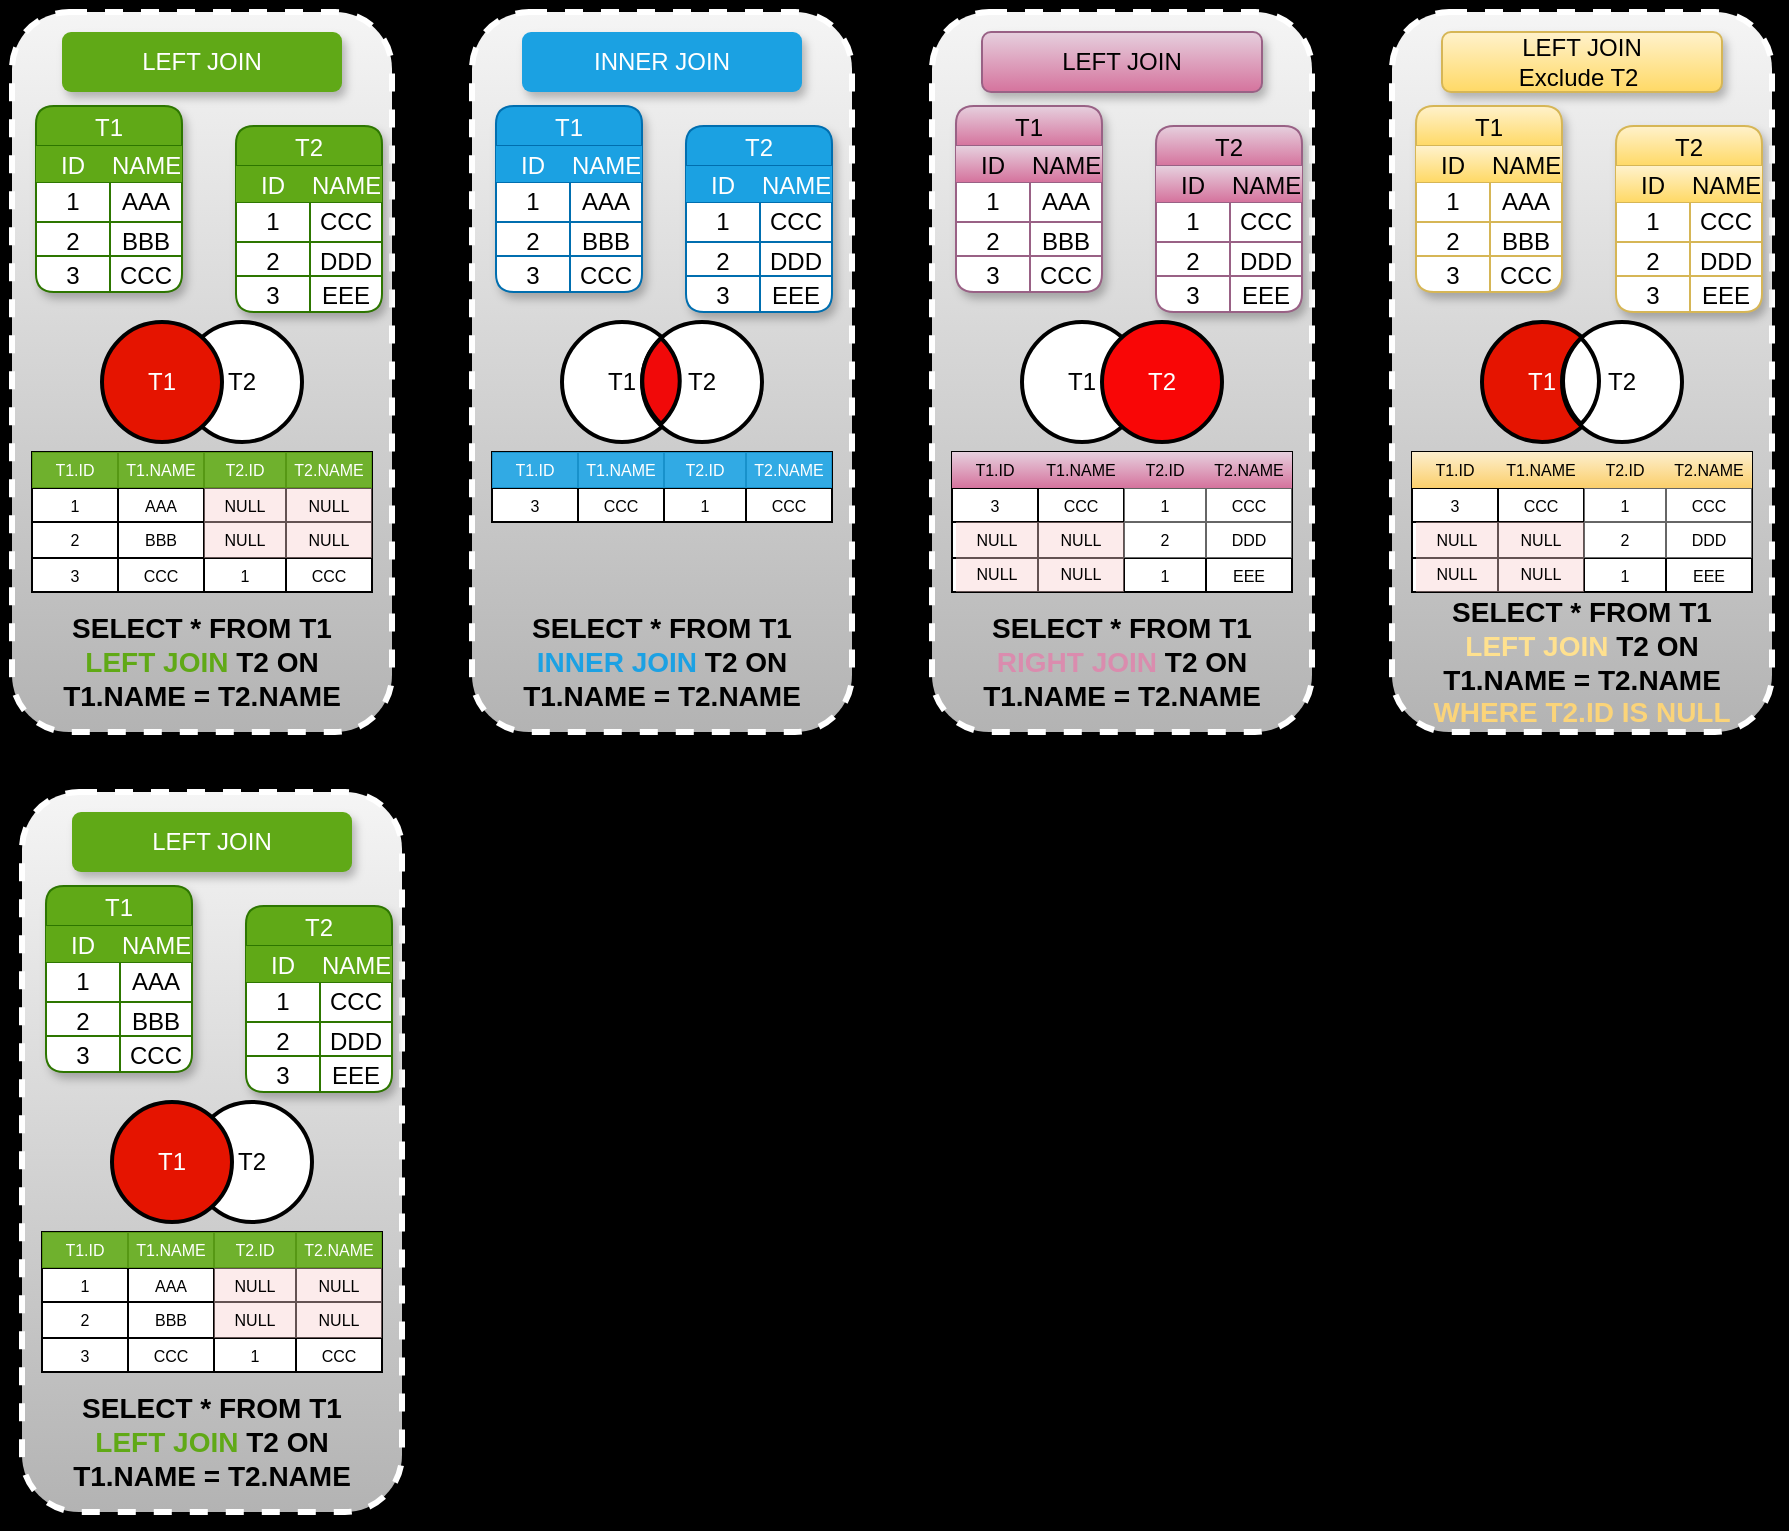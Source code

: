 <mxfile version="24.7.5">
  <diagram name="第 1 页" id="0qhv20AU-kL5IY-Zw_lG">
    <mxGraphModel dx="1706" dy="742" grid="0" gridSize="10" guides="1" tooltips="1" connect="1" arrows="1" fold="1" page="0" pageScale="1" pageWidth="827" pageHeight="1169" background="#000000" math="0" shadow="0">
      <root>
        <mxCell id="0" />
        <mxCell id="1" parent="0" />
        <mxCell id="pq6sdErlrVlQonRcKSFY-198" value="" style="rounded=1;whiteSpace=wrap;html=1;glass=0;shadow=1;fillColor=#f5f5f5;strokeColor=#ffffff;gradientColor=#b3b3b3;strokeWidth=3;dashed=1;" vertex="1" parent="1">
          <mxGeometry x="160" y="50" width="190" height="360" as="geometry" />
        </mxCell>
        <mxCell id="pq6sdErlrVlQonRcKSFY-199" value="INNER JOIN" style="rounded=1;whiteSpace=wrap;html=1;fillColor=#1ba1e2;strokeColor=none;fontColor=#ffffff;glass=0;shadow=1;" vertex="1" parent="1">
          <mxGeometry x="185" y="60" width="140" height="30" as="geometry" />
        </mxCell>
        <mxCell id="pq6sdErlrVlQonRcKSFY-200" value="T1" style="shape=table;startSize=20;container=1;collapsible=0;childLayout=tableLayout;fillColor=#1ba1e2;fontColor=#ffffff;strokeColor=#006EAF;swimlaneFillColor=default;shadow=1;rounded=1;" vertex="1" parent="1">
          <mxGeometry x="172" y="97" width="73" height="93" as="geometry" />
        </mxCell>
        <mxCell id="pq6sdErlrVlQonRcKSFY-201" value="" style="shape=tableRow;horizontal=0;startSize=0;swimlaneHead=0;swimlaneBody=0;strokeColor=inherit;top=0;left=0;bottom=0;right=0;collapsible=0;dropTarget=0;fillColor=none;points=[[0,0.5],[1,0.5]];portConstraint=eastwest;" vertex="1" parent="pq6sdErlrVlQonRcKSFY-200">
          <mxGeometry y="20" width="73" height="18" as="geometry" />
        </mxCell>
        <mxCell id="pq6sdErlrVlQonRcKSFY-202" value="ID" style="shape=partialRectangle;html=1;whiteSpace=wrap;connectable=0;strokeColor=#006EAF;overflow=hidden;fillColor=#1ba1e2;top=0;left=0;bottom=0;right=0;pointerEvents=1;fontColor=#ffffff;" vertex="1" parent="pq6sdErlrVlQonRcKSFY-201">
          <mxGeometry width="37" height="18" as="geometry">
            <mxRectangle width="37" height="18" as="alternateBounds" />
          </mxGeometry>
        </mxCell>
        <mxCell id="pq6sdErlrVlQonRcKSFY-203" value="NAME" style="shape=partialRectangle;html=1;whiteSpace=wrap;connectable=0;strokeColor=#006EAF;overflow=hidden;fillColor=#1ba1e2;top=0;left=0;bottom=0;right=0;pointerEvents=1;fontColor=#ffffff;" vertex="1" parent="pq6sdErlrVlQonRcKSFY-201">
          <mxGeometry x="37" width="36" height="18" as="geometry">
            <mxRectangle width="36" height="18" as="alternateBounds" />
          </mxGeometry>
        </mxCell>
        <mxCell id="pq6sdErlrVlQonRcKSFY-204" value="" style="shape=tableRow;horizontal=0;startSize=0;swimlaneHead=0;swimlaneBody=0;strokeColor=inherit;top=0;left=0;bottom=0;right=0;collapsible=0;dropTarget=0;fillColor=none;points=[[0,0.5],[1,0.5]];portConstraint=eastwest;" vertex="1" parent="pq6sdErlrVlQonRcKSFY-200">
          <mxGeometry y="38" width="73" height="20" as="geometry" />
        </mxCell>
        <mxCell id="pq6sdErlrVlQonRcKSFY-205" value="1" style="shape=partialRectangle;html=1;whiteSpace=wrap;connectable=0;strokeColor=inherit;overflow=hidden;fillColor=none;top=0;left=0;bottom=0;right=0;pointerEvents=1;" vertex="1" parent="pq6sdErlrVlQonRcKSFY-204">
          <mxGeometry width="37" height="20" as="geometry">
            <mxRectangle width="37" height="20" as="alternateBounds" />
          </mxGeometry>
        </mxCell>
        <mxCell id="pq6sdErlrVlQonRcKSFY-206" value="AAA" style="shape=partialRectangle;html=1;whiteSpace=wrap;connectable=0;strokeColor=inherit;overflow=hidden;fillColor=none;top=0;left=0;bottom=0;right=0;pointerEvents=1;" vertex="1" parent="pq6sdErlrVlQonRcKSFY-204">
          <mxGeometry x="37" width="36" height="20" as="geometry">
            <mxRectangle width="36" height="20" as="alternateBounds" />
          </mxGeometry>
        </mxCell>
        <mxCell id="pq6sdErlrVlQonRcKSFY-207" value="" style="shape=tableRow;horizontal=0;startSize=0;swimlaneHead=0;swimlaneBody=0;strokeColor=inherit;top=0;left=0;bottom=0;right=0;collapsible=0;dropTarget=0;fillColor=none;points=[[0,0.5],[1,0.5]];portConstraint=eastwest;" vertex="1" parent="pq6sdErlrVlQonRcKSFY-200">
          <mxGeometry y="58" width="73" height="17" as="geometry" />
        </mxCell>
        <mxCell id="pq6sdErlrVlQonRcKSFY-208" value="2" style="shape=partialRectangle;html=1;whiteSpace=wrap;connectable=0;strokeColor=inherit;overflow=hidden;fillColor=none;top=0;left=0;bottom=0;right=0;pointerEvents=1;" vertex="1" parent="pq6sdErlrVlQonRcKSFY-207">
          <mxGeometry width="37" height="17" as="geometry">
            <mxRectangle width="37" height="17" as="alternateBounds" />
          </mxGeometry>
        </mxCell>
        <mxCell id="pq6sdErlrVlQonRcKSFY-209" value="BBB" style="shape=partialRectangle;html=1;whiteSpace=wrap;connectable=0;strokeColor=inherit;overflow=hidden;fillColor=none;top=0;left=0;bottom=0;right=0;pointerEvents=1;" vertex="1" parent="pq6sdErlrVlQonRcKSFY-207">
          <mxGeometry x="37" width="36" height="17" as="geometry">
            <mxRectangle width="36" height="17" as="alternateBounds" />
          </mxGeometry>
        </mxCell>
        <mxCell id="pq6sdErlrVlQonRcKSFY-210" value="" style="shape=tableRow;horizontal=0;startSize=0;swimlaneHead=0;swimlaneBody=0;strokeColor=inherit;top=0;left=0;bottom=0;right=0;collapsible=0;dropTarget=0;fillColor=none;points=[[0,0.5],[1,0.5]];portConstraint=eastwest;" vertex="1" parent="pq6sdErlrVlQonRcKSFY-200">
          <mxGeometry y="75" width="73" height="18" as="geometry" />
        </mxCell>
        <mxCell id="pq6sdErlrVlQonRcKSFY-211" value="3" style="shape=partialRectangle;html=1;whiteSpace=wrap;connectable=0;strokeColor=inherit;overflow=hidden;fillColor=none;top=0;left=0;bottom=0;right=0;pointerEvents=1;" vertex="1" parent="pq6sdErlrVlQonRcKSFY-210">
          <mxGeometry width="37" height="18" as="geometry">
            <mxRectangle width="37" height="18" as="alternateBounds" />
          </mxGeometry>
        </mxCell>
        <mxCell id="pq6sdErlrVlQonRcKSFY-212" value="CCC" style="shape=partialRectangle;html=1;whiteSpace=wrap;connectable=0;strokeColor=inherit;overflow=hidden;fillColor=none;top=0;left=0;bottom=0;right=0;pointerEvents=1;" vertex="1" parent="pq6sdErlrVlQonRcKSFY-210">
          <mxGeometry x="37" width="36" height="18" as="geometry">
            <mxRectangle width="36" height="18" as="alternateBounds" />
          </mxGeometry>
        </mxCell>
        <mxCell id="pq6sdErlrVlQonRcKSFY-213" value="T2" style="shape=table;startSize=20;container=1;collapsible=0;childLayout=tableLayout;fillColor=#1ba1e2;fontColor=#ffffff;strokeColor=#006EAF;swimlaneFillColor=default;shadow=1;rounded=1;" vertex="1" parent="1">
          <mxGeometry x="267" y="107" width="73" height="93" as="geometry" />
        </mxCell>
        <mxCell id="pq6sdErlrVlQonRcKSFY-214" value="" style="shape=tableRow;horizontal=0;startSize=0;swimlaneHead=0;swimlaneBody=0;strokeColor=inherit;top=0;left=0;bottom=0;right=0;collapsible=0;dropTarget=0;fillColor=none;points=[[0,0.5],[1,0.5]];portConstraint=eastwest;" vertex="1" parent="pq6sdErlrVlQonRcKSFY-213">
          <mxGeometry y="20" width="73" height="18" as="geometry" />
        </mxCell>
        <mxCell id="pq6sdErlrVlQonRcKSFY-215" value="ID" style="shape=partialRectangle;html=1;whiteSpace=wrap;connectable=0;strokeColor=#006EAF;overflow=hidden;fillColor=#1ba1e2;top=0;left=0;bottom=0;right=0;pointerEvents=1;fontColor=#ffffff;" vertex="1" parent="pq6sdErlrVlQonRcKSFY-214">
          <mxGeometry width="37" height="18" as="geometry">
            <mxRectangle width="37" height="18" as="alternateBounds" />
          </mxGeometry>
        </mxCell>
        <mxCell id="pq6sdErlrVlQonRcKSFY-216" value="NAME" style="shape=partialRectangle;html=1;whiteSpace=wrap;connectable=0;strokeColor=#006EAF;overflow=hidden;fillColor=#1ba1e2;top=0;left=0;bottom=0;right=0;pointerEvents=1;fontColor=#ffffff;" vertex="1" parent="pq6sdErlrVlQonRcKSFY-214">
          <mxGeometry x="37" width="36" height="18" as="geometry">
            <mxRectangle width="36" height="18" as="alternateBounds" />
          </mxGeometry>
        </mxCell>
        <mxCell id="pq6sdErlrVlQonRcKSFY-217" value="" style="shape=tableRow;horizontal=0;startSize=0;swimlaneHead=0;swimlaneBody=0;strokeColor=inherit;top=0;left=0;bottom=0;right=0;collapsible=0;dropTarget=0;fillColor=none;points=[[0,0.5],[1,0.5]];portConstraint=eastwest;" vertex="1" parent="pq6sdErlrVlQonRcKSFY-213">
          <mxGeometry y="38" width="73" height="20" as="geometry" />
        </mxCell>
        <mxCell id="pq6sdErlrVlQonRcKSFY-218" value="1" style="shape=partialRectangle;html=1;whiteSpace=wrap;connectable=0;strokeColor=inherit;overflow=hidden;fillColor=none;top=0;left=0;bottom=0;right=0;pointerEvents=1;" vertex="1" parent="pq6sdErlrVlQonRcKSFY-217">
          <mxGeometry width="37" height="20" as="geometry">
            <mxRectangle width="37" height="20" as="alternateBounds" />
          </mxGeometry>
        </mxCell>
        <mxCell id="pq6sdErlrVlQonRcKSFY-219" value="CCC" style="shape=partialRectangle;html=1;whiteSpace=wrap;connectable=0;strokeColor=inherit;overflow=hidden;fillColor=none;top=0;left=0;bottom=0;right=0;pointerEvents=1;" vertex="1" parent="pq6sdErlrVlQonRcKSFY-217">
          <mxGeometry x="37" width="36" height="20" as="geometry">
            <mxRectangle width="36" height="20" as="alternateBounds" />
          </mxGeometry>
        </mxCell>
        <mxCell id="pq6sdErlrVlQonRcKSFY-220" value="" style="shape=tableRow;horizontal=0;startSize=0;swimlaneHead=0;swimlaneBody=0;strokeColor=inherit;top=0;left=0;bottom=0;right=0;collapsible=0;dropTarget=0;fillColor=none;points=[[0,0.5],[1,0.5]];portConstraint=eastwest;" vertex="1" parent="pq6sdErlrVlQonRcKSFY-213">
          <mxGeometry y="58" width="73" height="17" as="geometry" />
        </mxCell>
        <mxCell id="pq6sdErlrVlQonRcKSFY-221" value="2" style="shape=partialRectangle;html=1;whiteSpace=wrap;connectable=0;strokeColor=inherit;overflow=hidden;fillColor=none;top=0;left=0;bottom=0;right=0;pointerEvents=1;" vertex="1" parent="pq6sdErlrVlQonRcKSFY-220">
          <mxGeometry width="37" height="17" as="geometry">
            <mxRectangle width="37" height="17" as="alternateBounds" />
          </mxGeometry>
        </mxCell>
        <mxCell id="pq6sdErlrVlQonRcKSFY-222" value="DDD" style="shape=partialRectangle;html=1;whiteSpace=wrap;connectable=0;strokeColor=inherit;overflow=hidden;fillColor=none;top=0;left=0;bottom=0;right=0;pointerEvents=1;" vertex="1" parent="pq6sdErlrVlQonRcKSFY-220">
          <mxGeometry x="37" width="36" height="17" as="geometry">
            <mxRectangle width="36" height="17" as="alternateBounds" />
          </mxGeometry>
        </mxCell>
        <mxCell id="pq6sdErlrVlQonRcKSFY-223" value="" style="shape=tableRow;horizontal=0;startSize=0;swimlaneHead=0;swimlaneBody=0;strokeColor=inherit;top=0;left=0;bottom=0;right=0;collapsible=0;dropTarget=0;fillColor=none;points=[[0,0.5],[1,0.5]];portConstraint=eastwest;" vertex="1" parent="pq6sdErlrVlQonRcKSFY-213">
          <mxGeometry y="75" width="73" height="18" as="geometry" />
        </mxCell>
        <mxCell id="pq6sdErlrVlQonRcKSFY-224" value="3" style="shape=partialRectangle;html=1;whiteSpace=wrap;connectable=0;strokeColor=inherit;overflow=hidden;fillColor=none;top=0;left=0;bottom=0;right=0;pointerEvents=1;" vertex="1" parent="pq6sdErlrVlQonRcKSFY-223">
          <mxGeometry width="37" height="18" as="geometry">
            <mxRectangle width="37" height="18" as="alternateBounds" />
          </mxGeometry>
        </mxCell>
        <mxCell id="pq6sdErlrVlQonRcKSFY-225" value="EEE" style="shape=partialRectangle;html=1;whiteSpace=wrap;connectable=0;strokeColor=inherit;overflow=hidden;fillColor=none;top=0;left=0;bottom=0;right=0;pointerEvents=1;" vertex="1" parent="pq6sdErlrVlQonRcKSFY-223">
          <mxGeometry x="37" width="36" height="18" as="geometry">
            <mxRectangle width="36" height="18" as="alternateBounds" />
          </mxGeometry>
        </mxCell>
        <mxCell id="pq6sdErlrVlQonRcKSFY-227" value="T1" style="ellipse;whiteSpace=wrap;html=1;aspect=fixed;strokeWidth=2;" vertex="1" parent="1">
          <mxGeometry x="205" y="205" width="60" height="60" as="geometry" />
        </mxCell>
        <mxCell id="pq6sdErlrVlQonRcKSFY-226" value="T2" style="ellipse;whiteSpace=wrap;html=1;aspect=fixed;strokeWidth=2;" vertex="1" parent="1">
          <mxGeometry x="245" y="205" width="60" height="60" as="geometry" />
        </mxCell>
        <mxCell id="pq6sdErlrVlQonRcKSFY-228" value="" style="shape=table;startSize=0;container=1;collapsible=0;childLayout=tableLayout;fontSize=9;" vertex="1" parent="1">
          <mxGeometry x="170" y="270" width="170" height="35" as="geometry" />
        </mxCell>
        <mxCell id="pq6sdErlrVlQonRcKSFY-229" value="" style="shape=tableRow;horizontal=0;startSize=0;swimlaneHead=0;swimlaneBody=0;strokeColor=inherit;top=0;left=0;bottom=0;right=0;collapsible=0;dropTarget=0;fillColor=none;points=[[0,0.5],[1,0.5]];portConstraint=eastwest;fontSize=8;" vertex="1" parent="pq6sdErlrVlQonRcKSFY-228">
          <mxGeometry width="170" height="18" as="geometry" />
        </mxCell>
        <mxCell id="pq6sdErlrVlQonRcKSFY-230" value="T1.ID" style="shape=partialRectangle;html=1;whiteSpace=wrap;connectable=0;strokeColor=#006EAF;overflow=hidden;fillColor=#1ba1e2;top=0;left=0;bottom=0;right=0;pointerEvents=1;fontSize=8;fontColor=#ffffff;opacity=90;" vertex="1" parent="pq6sdErlrVlQonRcKSFY-229">
          <mxGeometry width="43" height="18" as="geometry">
            <mxRectangle width="43" height="18" as="alternateBounds" />
          </mxGeometry>
        </mxCell>
        <mxCell id="pq6sdErlrVlQonRcKSFY-231" value="T1.NAME" style="shape=partialRectangle;html=1;whiteSpace=wrap;connectable=0;strokeColor=#006EAF;overflow=hidden;fillColor=#1ba1e2;top=0;left=0;bottom=0;right=0;pointerEvents=1;fontSize=8;fontColor=#ffffff;opacity=90;" vertex="1" parent="pq6sdErlrVlQonRcKSFY-229">
          <mxGeometry x="43" width="43" height="18" as="geometry">
            <mxRectangle width="43" height="18" as="alternateBounds" />
          </mxGeometry>
        </mxCell>
        <mxCell id="pq6sdErlrVlQonRcKSFY-232" value="T2.ID" style="shape=partialRectangle;html=1;whiteSpace=wrap;connectable=0;strokeColor=#006EAF;overflow=hidden;fillColor=#1ba1e2;top=0;left=0;bottom=0;right=0;pointerEvents=1;fontSize=8;fontColor=#ffffff;opacity=90;" vertex="1" parent="pq6sdErlrVlQonRcKSFY-229">
          <mxGeometry x="86" width="41" height="18" as="geometry">
            <mxRectangle width="41" height="18" as="alternateBounds" />
          </mxGeometry>
        </mxCell>
        <mxCell id="pq6sdErlrVlQonRcKSFY-233" value="T2.NAME" style="shape=partialRectangle;html=1;whiteSpace=wrap;connectable=0;strokeColor=#006EAF;overflow=hidden;fillColor=#1ba1e2;top=0;left=0;bottom=0;right=0;pointerEvents=1;fontSize=8;fontColor=#ffffff;opacity=90;" vertex="1" parent="pq6sdErlrVlQonRcKSFY-229">
          <mxGeometry x="127" width="43" height="18" as="geometry">
            <mxRectangle width="43" height="18" as="alternateBounds" />
          </mxGeometry>
        </mxCell>
        <mxCell id="pq6sdErlrVlQonRcKSFY-244" value="" style="shape=tableRow;horizontal=0;startSize=0;swimlaneHead=0;swimlaneBody=0;strokeColor=inherit;top=0;left=0;bottom=0;right=0;collapsible=0;dropTarget=0;fillColor=none;points=[[0,0.5],[1,0.5]];portConstraint=eastwest;fontSize=8;" vertex="1" parent="pq6sdErlrVlQonRcKSFY-228">
          <mxGeometry y="18" width="170" height="17" as="geometry" />
        </mxCell>
        <mxCell id="pq6sdErlrVlQonRcKSFY-245" value="3" style="shape=partialRectangle;html=1;whiteSpace=wrap;connectable=0;strokeColor=inherit;overflow=hidden;fillColor=none;top=0;left=0;bottom=0;right=0;pointerEvents=1;fontSize=8;" vertex="1" parent="pq6sdErlrVlQonRcKSFY-244">
          <mxGeometry width="43" height="17" as="geometry">
            <mxRectangle width="43" height="17" as="alternateBounds" />
          </mxGeometry>
        </mxCell>
        <mxCell id="pq6sdErlrVlQonRcKSFY-246" value="CCC" style="shape=partialRectangle;html=1;whiteSpace=wrap;connectable=0;strokeColor=inherit;overflow=hidden;fillColor=none;top=0;left=0;bottom=0;right=0;pointerEvents=1;fontSize=8;" vertex="1" parent="pq6sdErlrVlQonRcKSFY-244">
          <mxGeometry x="43" width="43" height="17" as="geometry">
            <mxRectangle width="43" height="17" as="alternateBounds" />
          </mxGeometry>
        </mxCell>
        <mxCell id="pq6sdErlrVlQonRcKSFY-247" value="1" style="shape=partialRectangle;html=1;whiteSpace=wrap;connectable=0;strokeColor=inherit;overflow=hidden;fillColor=none;top=0;left=0;bottom=0;right=0;pointerEvents=1;fontSize=8;" vertex="1" parent="pq6sdErlrVlQonRcKSFY-244">
          <mxGeometry x="86" width="41" height="17" as="geometry">
            <mxRectangle width="41" height="17" as="alternateBounds" />
          </mxGeometry>
        </mxCell>
        <mxCell id="pq6sdErlrVlQonRcKSFY-248" value="CCC" style="shape=partialRectangle;html=1;whiteSpace=wrap;connectable=0;strokeColor=inherit;overflow=hidden;fillColor=none;top=0;left=0;bottom=0;right=0;pointerEvents=1;fontSize=8;" vertex="1" parent="pq6sdErlrVlQonRcKSFY-244">
          <mxGeometry x="127" width="43" height="17" as="geometry">
            <mxRectangle width="43" height="17" as="alternateBounds" />
          </mxGeometry>
        </mxCell>
        <mxCell id="pq6sdErlrVlQonRcKSFY-249" value="SELECT * FROM T1&lt;div style=&quot;font-size: 14px;&quot;&gt;&lt;font color=&quot;#1ca1e3&quot;&gt;INNER JOIN&lt;/font&gt; T2 ON T1.NAME = T2.NAME&lt;/div&gt;" style="text;html=1;align=center;verticalAlign=middle;whiteSpace=wrap;rounded=0;fontFamily=Helvetica;fontSize=14;fontColor=default;fontStyle=1" vertex="1" parent="1">
          <mxGeometry x="165" y="360" width="180" height="30" as="geometry" />
        </mxCell>
        <mxCell id="pq6sdErlrVlQonRcKSFY-1" value="" style="rounded=1;whiteSpace=wrap;html=1;glass=0;shadow=1;fillColor=#f5f5f5;strokeColor=#ffffff;dashed=1;strokeWidth=3;perimeterSpacing=0;gradientColor=#b3b3b3;" vertex="1" parent="1">
          <mxGeometry x="-70" y="50" width="190" height="360" as="geometry" />
        </mxCell>
        <mxCell id="pq6sdErlrVlQonRcKSFY-19" value="LEFT JOIN" style="rounded=1;whiteSpace=wrap;html=1;fillColor=#60a917;strokeColor=none;fontColor=#ffffff;glass=0;shadow=1;" vertex="1" parent="1">
          <mxGeometry x="-45" y="60" width="140" height="30" as="geometry" />
        </mxCell>
        <mxCell id="pq6sdErlrVlQonRcKSFY-141" value="T1" style="shape=table;startSize=20;container=1;collapsible=0;childLayout=tableLayout;fillColor=#60a917;fontColor=#ffffff;strokeColor=#2D7600;gradientColor=none;swimlaneFillColor=default;shadow=1;rounded=1;" vertex="1" parent="1">
          <mxGeometry x="-58" y="97" width="73" height="93" as="geometry" />
        </mxCell>
        <mxCell id="pq6sdErlrVlQonRcKSFY-142" value="" style="shape=tableRow;horizontal=0;startSize=0;swimlaneHead=0;swimlaneBody=0;strokeColor=inherit;top=0;left=0;bottom=0;right=0;collapsible=0;dropTarget=0;fillColor=none;points=[[0,0.5],[1,0.5]];portConstraint=eastwest;" vertex="1" parent="pq6sdErlrVlQonRcKSFY-141">
          <mxGeometry y="20" width="73" height="18" as="geometry" />
        </mxCell>
        <mxCell id="pq6sdErlrVlQonRcKSFY-143" value="ID" style="shape=partialRectangle;html=1;whiteSpace=wrap;connectable=0;strokeColor=#2D7600;overflow=hidden;fillColor=#60a917;top=0;left=0;bottom=0;right=0;pointerEvents=1;fontColor=#ffffff;" vertex="1" parent="pq6sdErlrVlQonRcKSFY-142">
          <mxGeometry width="37" height="18" as="geometry">
            <mxRectangle width="37" height="18" as="alternateBounds" />
          </mxGeometry>
        </mxCell>
        <mxCell id="pq6sdErlrVlQonRcKSFY-144" value="NAME" style="shape=partialRectangle;html=1;whiteSpace=wrap;connectable=0;strokeColor=#2D7600;overflow=hidden;fillColor=#60a917;top=0;left=0;bottom=0;right=0;pointerEvents=1;fontColor=#ffffff;" vertex="1" parent="pq6sdErlrVlQonRcKSFY-142">
          <mxGeometry x="37" width="36" height="18" as="geometry">
            <mxRectangle width="36" height="18" as="alternateBounds" />
          </mxGeometry>
        </mxCell>
        <mxCell id="pq6sdErlrVlQonRcKSFY-145" value="" style="shape=tableRow;horizontal=0;startSize=0;swimlaneHead=0;swimlaneBody=0;strokeColor=inherit;top=0;left=0;bottom=0;right=0;collapsible=0;dropTarget=0;fillColor=none;points=[[0,0.5],[1,0.5]];portConstraint=eastwest;" vertex="1" parent="pq6sdErlrVlQonRcKSFY-141">
          <mxGeometry y="38" width="73" height="20" as="geometry" />
        </mxCell>
        <mxCell id="pq6sdErlrVlQonRcKSFY-146" value="1" style="shape=partialRectangle;html=1;whiteSpace=wrap;connectable=0;strokeColor=inherit;overflow=hidden;fillColor=none;top=0;left=0;bottom=0;right=0;pointerEvents=1;" vertex="1" parent="pq6sdErlrVlQonRcKSFY-145">
          <mxGeometry width="37" height="20" as="geometry">
            <mxRectangle width="37" height="20" as="alternateBounds" />
          </mxGeometry>
        </mxCell>
        <mxCell id="pq6sdErlrVlQonRcKSFY-147" value="AAA" style="shape=partialRectangle;html=1;whiteSpace=wrap;connectable=0;strokeColor=inherit;overflow=hidden;fillColor=none;top=0;left=0;bottom=0;right=0;pointerEvents=1;" vertex="1" parent="pq6sdErlrVlQonRcKSFY-145">
          <mxGeometry x="37" width="36" height="20" as="geometry">
            <mxRectangle width="36" height="20" as="alternateBounds" />
          </mxGeometry>
        </mxCell>
        <mxCell id="pq6sdErlrVlQonRcKSFY-148" value="" style="shape=tableRow;horizontal=0;startSize=0;swimlaneHead=0;swimlaneBody=0;strokeColor=inherit;top=0;left=0;bottom=0;right=0;collapsible=0;dropTarget=0;fillColor=none;points=[[0,0.5],[1,0.5]];portConstraint=eastwest;" vertex="1" parent="pq6sdErlrVlQonRcKSFY-141">
          <mxGeometry y="58" width="73" height="17" as="geometry" />
        </mxCell>
        <mxCell id="pq6sdErlrVlQonRcKSFY-149" value="2" style="shape=partialRectangle;html=1;whiteSpace=wrap;connectable=0;strokeColor=inherit;overflow=hidden;fillColor=none;top=0;left=0;bottom=0;right=0;pointerEvents=1;" vertex="1" parent="pq6sdErlrVlQonRcKSFY-148">
          <mxGeometry width="37" height="17" as="geometry">
            <mxRectangle width="37" height="17" as="alternateBounds" />
          </mxGeometry>
        </mxCell>
        <mxCell id="pq6sdErlrVlQonRcKSFY-150" value="BBB" style="shape=partialRectangle;html=1;whiteSpace=wrap;connectable=0;strokeColor=inherit;overflow=hidden;fillColor=none;top=0;left=0;bottom=0;right=0;pointerEvents=1;" vertex="1" parent="pq6sdErlrVlQonRcKSFY-148">
          <mxGeometry x="37" width="36" height="17" as="geometry">
            <mxRectangle width="36" height="17" as="alternateBounds" />
          </mxGeometry>
        </mxCell>
        <mxCell id="pq6sdErlrVlQonRcKSFY-151" value="" style="shape=tableRow;horizontal=0;startSize=0;swimlaneHead=0;swimlaneBody=0;strokeColor=inherit;top=0;left=0;bottom=0;right=0;collapsible=0;dropTarget=0;fillColor=none;points=[[0,0.5],[1,0.5]];portConstraint=eastwest;" vertex="1" parent="pq6sdErlrVlQonRcKSFY-141">
          <mxGeometry y="75" width="73" height="18" as="geometry" />
        </mxCell>
        <mxCell id="pq6sdErlrVlQonRcKSFY-152" value="3" style="shape=partialRectangle;html=1;whiteSpace=wrap;connectable=0;strokeColor=inherit;overflow=hidden;fillColor=none;top=0;left=0;bottom=0;right=0;pointerEvents=1;" vertex="1" parent="pq6sdErlrVlQonRcKSFY-151">
          <mxGeometry width="37" height="18" as="geometry">
            <mxRectangle width="37" height="18" as="alternateBounds" />
          </mxGeometry>
        </mxCell>
        <mxCell id="pq6sdErlrVlQonRcKSFY-153" value="CCC" style="shape=partialRectangle;html=1;whiteSpace=wrap;connectable=0;strokeColor=inherit;overflow=hidden;fillColor=none;top=0;left=0;bottom=0;right=0;pointerEvents=1;" vertex="1" parent="pq6sdErlrVlQonRcKSFY-151">
          <mxGeometry x="37" width="36" height="18" as="geometry">
            <mxRectangle width="36" height="18" as="alternateBounds" />
          </mxGeometry>
        </mxCell>
        <mxCell id="pq6sdErlrVlQonRcKSFY-157" value="T2" style="shape=table;startSize=20;container=1;collapsible=0;childLayout=tableLayout;fillColor=#60a917;fontColor=#ffffff;strokeColor=#2D7600;gradientColor=none;swimlaneFillColor=default;shadow=1;rounded=1;" vertex="1" parent="1">
          <mxGeometry x="42" y="107" width="73" height="93" as="geometry" />
        </mxCell>
        <mxCell id="pq6sdErlrVlQonRcKSFY-158" value="" style="shape=tableRow;horizontal=0;startSize=0;swimlaneHead=0;swimlaneBody=0;strokeColor=inherit;top=0;left=0;bottom=0;right=0;collapsible=0;dropTarget=0;fillColor=none;points=[[0,0.5],[1,0.5]];portConstraint=eastwest;" vertex="1" parent="pq6sdErlrVlQonRcKSFY-157">
          <mxGeometry y="20" width="73" height="18" as="geometry" />
        </mxCell>
        <mxCell id="pq6sdErlrVlQonRcKSFY-159" value="ID" style="shape=partialRectangle;html=1;whiteSpace=wrap;connectable=0;strokeColor=#2D7600;overflow=hidden;fillColor=#60a917;top=0;left=0;bottom=0;right=0;pointerEvents=1;fontColor=#ffffff;" vertex="1" parent="pq6sdErlrVlQonRcKSFY-158">
          <mxGeometry width="37" height="18" as="geometry">
            <mxRectangle width="37" height="18" as="alternateBounds" />
          </mxGeometry>
        </mxCell>
        <mxCell id="pq6sdErlrVlQonRcKSFY-160" value="NAME" style="shape=partialRectangle;html=1;whiteSpace=wrap;connectable=0;strokeColor=#2D7600;overflow=hidden;fillColor=#60a917;top=0;left=0;bottom=0;right=0;pointerEvents=1;fontColor=#ffffff;" vertex="1" parent="pq6sdErlrVlQonRcKSFY-158">
          <mxGeometry x="37" width="36" height="18" as="geometry">
            <mxRectangle width="36" height="18" as="alternateBounds" />
          </mxGeometry>
        </mxCell>
        <mxCell id="pq6sdErlrVlQonRcKSFY-161" value="" style="shape=tableRow;horizontal=0;startSize=0;swimlaneHead=0;swimlaneBody=0;strokeColor=inherit;top=0;left=0;bottom=0;right=0;collapsible=0;dropTarget=0;fillColor=none;points=[[0,0.5],[1,0.5]];portConstraint=eastwest;" vertex="1" parent="pq6sdErlrVlQonRcKSFY-157">
          <mxGeometry y="38" width="73" height="20" as="geometry" />
        </mxCell>
        <mxCell id="pq6sdErlrVlQonRcKSFY-162" value="1" style="shape=partialRectangle;html=1;whiteSpace=wrap;connectable=0;strokeColor=inherit;overflow=hidden;fillColor=none;top=0;left=0;bottom=0;right=0;pointerEvents=1;" vertex="1" parent="pq6sdErlrVlQonRcKSFY-161">
          <mxGeometry width="37" height="20" as="geometry">
            <mxRectangle width="37" height="20" as="alternateBounds" />
          </mxGeometry>
        </mxCell>
        <mxCell id="pq6sdErlrVlQonRcKSFY-163" value="CCC" style="shape=partialRectangle;html=1;whiteSpace=wrap;connectable=0;strokeColor=inherit;overflow=hidden;fillColor=none;top=0;left=0;bottom=0;right=0;pointerEvents=1;" vertex="1" parent="pq6sdErlrVlQonRcKSFY-161">
          <mxGeometry x="37" width="36" height="20" as="geometry">
            <mxRectangle width="36" height="20" as="alternateBounds" />
          </mxGeometry>
        </mxCell>
        <mxCell id="pq6sdErlrVlQonRcKSFY-164" value="" style="shape=tableRow;horizontal=0;startSize=0;swimlaneHead=0;swimlaneBody=0;strokeColor=inherit;top=0;left=0;bottom=0;right=0;collapsible=0;dropTarget=0;fillColor=none;points=[[0,0.5],[1,0.5]];portConstraint=eastwest;" vertex="1" parent="pq6sdErlrVlQonRcKSFY-157">
          <mxGeometry y="58" width="73" height="17" as="geometry" />
        </mxCell>
        <mxCell id="pq6sdErlrVlQonRcKSFY-165" value="2" style="shape=partialRectangle;html=1;whiteSpace=wrap;connectable=0;strokeColor=inherit;overflow=hidden;fillColor=none;top=0;left=0;bottom=0;right=0;pointerEvents=1;" vertex="1" parent="pq6sdErlrVlQonRcKSFY-164">
          <mxGeometry width="37" height="17" as="geometry">
            <mxRectangle width="37" height="17" as="alternateBounds" />
          </mxGeometry>
        </mxCell>
        <mxCell id="pq6sdErlrVlQonRcKSFY-166" value="DDD" style="shape=partialRectangle;html=1;whiteSpace=wrap;connectable=0;strokeColor=inherit;overflow=hidden;fillColor=none;top=0;left=0;bottom=0;right=0;pointerEvents=1;" vertex="1" parent="pq6sdErlrVlQonRcKSFY-164">
          <mxGeometry x="37" width="36" height="17" as="geometry">
            <mxRectangle width="36" height="17" as="alternateBounds" />
          </mxGeometry>
        </mxCell>
        <mxCell id="pq6sdErlrVlQonRcKSFY-167" value="" style="shape=tableRow;horizontal=0;startSize=0;swimlaneHead=0;swimlaneBody=0;strokeColor=inherit;top=0;left=0;bottom=0;right=0;collapsible=0;dropTarget=0;fillColor=none;points=[[0,0.5],[1,0.5]];portConstraint=eastwest;" vertex="1" parent="pq6sdErlrVlQonRcKSFY-157">
          <mxGeometry y="75" width="73" height="18" as="geometry" />
        </mxCell>
        <mxCell id="pq6sdErlrVlQonRcKSFY-168" value="3" style="shape=partialRectangle;html=1;whiteSpace=wrap;connectable=0;strokeColor=inherit;overflow=hidden;fillColor=none;top=0;left=0;bottom=0;right=0;pointerEvents=1;" vertex="1" parent="pq6sdErlrVlQonRcKSFY-167">
          <mxGeometry width="37" height="18" as="geometry">
            <mxRectangle width="37" height="18" as="alternateBounds" />
          </mxGeometry>
        </mxCell>
        <mxCell id="pq6sdErlrVlQonRcKSFY-169" value="EEE" style="shape=partialRectangle;html=1;whiteSpace=wrap;connectable=0;strokeColor=inherit;overflow=hidden;fillColor=none;top=0;left=0;bottom=0;right=0;pointerEvents=1;" vertex="1" parent="pq6sdErlrVlQonRcKSFY-167">
          <mxGeometry x="37" width="36" height="18" as="geometry">
            <mxRectangle width="36" height="18" as="alternateBounds" />
          </mxGeometry>
        </mxCell>
        <mxCell id="pq6sdErlrVlQonRcKSFY-171" value="T2" style="ellipse;whiteSpace=wrap;html=1;aspect=fixed;strokeWidth=2;" vertex="1" parent="1">
          <mxGeometry x="15" y="205" width="60" height="60" as="geometry" />
        </mxCell>
        <mxCell id="pq6sdErlrVlQonRcKSFY-170" value="T1" style="ellipse;whiteSpace=wrap;html=1;aspect=fixed;fillColor=#e51400;fontColor=#ffffff;strokeColor=#000000;strokeWidth=2;" vertex="1" parent="1">
          <mxGeometry x="-25" y="205" width="60" height="60" as="geometry" />
        </mxCell>
        <mxCell id="pq6sdErlrVlQonRcKSFY-172" value="" style="shape=table;startSize=0;container=1;collapsible=0;childLayout=tableLayout;fontSize=9;" vertex="1" parent="1">
          <mxGeometry x="-60" y="270" width="170" height="70" as="geometry" />
        </mxCell>
        <mxCell id="pq6sdErlrVlQonRcKSFY-173" value="" style="shape=tableRow;horizontal=0;startSize=0;swimlaneHead=0;swimlaneBody=0;strokeColor=inherit;top=0;left=0;bottom=0;right=0;collapsible=0;dropTarget=0;fillColor=none;points=[[0,0.5],[1,0.5]];portConstraint=eastwest;fontSize=8;" vertex="1" parent="pq6sdErlrVlQonRcKSFY-172">
          <mxGeometry width="170" height="18" as="geometry" />
        </mxCell>
        <mxCell id="pq6sdErlrVlQonRcKSFY-174" value="T1.ID" style="shape=partialRectangle;html=1;whiteSpace=wrap;connectable=0;strokeColor=#000000;overflow=hidden;fillColor=#60a917;top=0;left=0;bottom=0;right=0;pointerEvents=1;fontSize=8;fontColor=#ffffff;opacity=90;" vertex="1" parent="pq6sdErlrVlQonRcKSFY-173">
          <mxGeometry width="43" height="18" as="geometry">
            <mxRectangle width="43" height="18" as="alternateBounds" />
          </mxGeometry>
        </mxCell>
        <mxCell id="pq6sdErlrVlQonRcKSFY-175" value="T1.NAME" style="shape=partialRectangle;html=1;whiteSpace=wrap;connectable=0;strokeColor=#000000;overflow=hidden;fillColor=#60a917;top=0;left=0;bottom=0;right=0;pointerEvents=1;fontSize=8;fontColor=#ffffff;opacity=90;" vertex="1" parent="pq6sdErlrVlQonRcKSFY-173">
          <mxGeometry x="43" width="43" height="18" as="geometry">
            <mxRectangle width="43" height="18" as="alternateBounds" />
          </mxGeometry>
        </mxCell>
        <mxCell id="pq6sdErlrVlQonRcKSFY-176" value="T2.ID" style="shape=partialRectangle;html=1;whiteSpace=wrap;connectable=0;strokeColor=#000000;overflow=hidden;fillColor=#60a917;top=0;left=0;bottom=0;right=0;pointerEvents=1;fontSize=8;fontColor=#ffffff;opacity=90;" vertex="1" parent="pq6sdErlrVlQonRcKSFY-173">
          <mxGeometry x="86" width="41" height="18" as="geometry">
            <mxRectangle width="41" height="18" as="alternateBounds" />
          </mxGeometry>
        </mxCell>
        <mxCell id="pq6sdErlrVlQonRcKSFY-177" value="T2.NAME" style="shape=partialRectangle;html=1;whiteSpace=wrap;connectable=0;strokeColor=#000000;overflow=hidden;fillColor=#60a917;top=0;left=0;bottom=0;right=0;pointerEvents=1;fontSize=8;fontColor=#ffffff;opacity=90;" vertex="1" parent="pq6sdErlrVlQonRcKSFY-173">
          <mxGeometry x="127" width="43" height="18" as="geometry">
            <mxRectangle width="43" height="18" as="alternateBounds" />
          </mxGeometry>
        </mxCell>
        <mxCell id="pq6sdErlrVlQonRcKSFY-178" value="" style="shape=tableRow;horizontal=0;startSize=0;swimlaneHead=0;swimlaneBody=0;strokeColor=inherit;top=0;left=0;bottom=0;right=0;collapsible=0;dropTarget=0;fillColor=none;points=[[0,0.5],[1,0.5]];portConstraint=eastwest;fontSize=8;" vertex="1" parent="pq6sdErlrVlQonRcKSFY-172">
          <mxGeometry y="18" width="170" height="17" as="geometry" />
        </mxCell>
        <mxCell id="pq6sdErlrVlQonRcKSFY-179" value="1" style="shape=partialRectangle;html=1;whiteSpace=wrap;connectable=0;strokeColor=inherit;overflow=hidden;fillColor=none;top=0;left=0;bottom=0;right=0;pointerEvents=1;fontSize=8;" vertex="1" parent="pq6sdErlrVlQonRcKSFY-178">
          <mxGeometry width="43" height="17" as="geometry">
            <mxRectangle width="43" height="17" as="alternateBounds" />
          </mxGeometry>
        </mxCell>
        <mxCell id="pq6sdErlrVlQonRcKSFY-180" value="AAA" style="shape=partialRectangle;html=1;whiteSpace=wrap;connectable=0;strokeColor=inherit;overflow=hidden;fillColor=none;top=0;left=0;bottom=0;right=0;pointerEvents=1;fontSize=8;" vertex="1" parent="pq6sdErlrVlQonRcKSFY-178">
          <mxGeometry x="43" width="43" height="17" as="geometry">
            <mxRectangle width="43" height="17" as="alternateBounds" />
          </mxGeometry>
        </mxCell>
        <mxCell id="pq6sdErlrVlQonRcKSFY-181" value="NULL" style="shape=partialRectangle;html=1;whiteSpace=wrap;connectable=0;strokeColor=default;overflow=hidden;fillColor=#f8cecc;top=0;left=0;bottom=0;right=0;pointerEvents=1;fontSize=8;labelBackgroundColor=none;fillStyle=auto;strokeWidth=6;perimeterSpacing=8;opacity=40;" vertex="1" parent="pq6sdErlrVlQonRcKSFY-178">
          <mxGeometry x="86" width="41" height="17" as="geometry">
            <mxRectangle width="41" height="17" as="alternateBounds" />
          </mxGeometry>
        </mxCell>
        <mxCell id="pq6sdErlrVlQonRcKSFY-182" value="NULL" style="shape=partialRectangle;html=1;whiteSpace=wrap;connectable=0;strokeColor=#000000;overflow=hidden;fillColor=#f8cecc;top=0;left=0;bottom=0;right=0;pointerEvents=1;fontSize=8;opacity=40;" vertex="1" parent="pq6sdErlrVlQonRcKSFY-178">
          <mxGeometry x="127" width="43" height="17" as="geometry">
            <mxRectangle width="43" height="17" as="alternateBounds" />
          </mxGeometry>
        </mxCell>
        <mxCell id="pq6sdErlrVlQonRcKSFY-183" value="" style="shape=tableRow;horizontal=0;startSize=0;swimlaneHead=0;swimlaneBody=0;strokeColor=inherit;top=0;left=0;bottom=0;right=0;collapsible=0;dropTarget=0;fillColor=none;points=[[0,0.5],[1,0.5]];portConstraint=eastwest;fontSize=8;" vertex="1" parent="pq6sdErlrVlQonRcKSFY-172">
          <mxGeometry y="35" width="170" height="18" as="geometry" />
        </mxCell>
        <mxCell id="pq6sdErlrVlQonRcKSFY-184" value="2" style="shape=partialRectangle;html=1;whiteSpace=wrap;connectable=0;strokeColor=inherit;overflow=hidden;fillColor=none;top=0;left=0;bottom=0;right=0;pointerEvents=1;fontSize=8;" vertex="1" parent="pq6sdErlrVlQonRcKSFY-183">
          <mxGeometry width="43" height="18" as="geometry">
            <mxRectangle width="43" height="18" as="alternateBounds" />
          </mxGeometry>
        </mxCell>
        <mxCell id="pq6sdErlrVlQonRcKSFY-185" value="BBB" style="shape=partialRectangle;html=1;whiteSpace=wrap;connectable=0;strokeColor=inherit;overflow=hidden;fillColor=none;top=0;left=0;bottom=0;right=0;pointerEvents=1;fontSize=8;" vertex="1" parent="pq6sdErlrVlQonRcKSFY-183">
          <mxGeometry x="43" width="43" height="18" as="geometry">
            <mxRectangle width="43" height="18" as="alternateBounds" />
          </mxGeometry>
        </mxCell>
        <mxCell id="pq6sdErlrVlQonRcKSFY-186" value="NULL" style="shape=partialRectangle;html=1;whiteSpace=wrap;connectable=0;strokeColor=#000000;overflow=hidden;fillColor=#f8cecc;top=0;left=0;bottom=0;right=0;pointerEvents=1;fontSize=8;opacity=40;" vertex="1" parent="pq6sdErlrVlQonRcKSFY-183">
          <mxGeometry x="86" width="41" height="18" as="geometry">
            <mxRectangle width="41" height="18" as="alternateBounds" />
          </mxGeometry>
        </mxCell>
        <mxCell id="pq6sdErlrVlQonRcKSFY-187" value="NULL" style="shape=partialRectangle;html=1;whiteSpace=wrap;connectable=0;strokeColor=#000000;overflow=hidden;fillColor=#f8cecc;top=0;left=0;bottom=0;right=0;pointerEvents=1;fontSize=8;opacity=40;" vertex="1" parent="pq6sdErlrVlQonRcKSFY-183">
          <mxGeometry x="127" width="43" height="18" as="geometry">
            <mxRectangle width="43" height="18" as="alternateBounds" />
          </mxGeometry>
        </mxCell>
        <mxCell id="pq6sdErlrVlQonRcKSFY-188" value="" style="shape=tableRow;horizontal=0;startSize=0;swimlaneHead=0;swimlaneBody=0;strokeColor=inherit;top=0;left=0;bottom=0;right=0;collapsible=0;dropTarget=0;fillColor=none;points=[[0,0.5],[1,0.5]];portConstraint=eastwest;fontSize=8;" vertex="1" parent="pq6sdErlrVlQonRcKSFY-172">
          <mxGeometry y="53" width="170" height="17" as="geometry" />
        </mxCell>
        <mxCell id="pq6sdErlrVlQonRcKSFY-189" value="3" style="shape=partialRectangle;html=1;whiteSpace=wrap;connectable=0;strokeColor=inherit;overflow=hidden;fillColor=none;top=0;left=0;bottom=0;right=0;pointerEvents=1;fontSize=8;" vertex="1" parent="pq6sdErlrVlQonRcKSFY-188">
          <mxGeometry width="43" height="17" as="geometry">
            <mxRectangle width="43" height="17" as="alternateBounds" />
          </mxGeometry>
        </mxCell>
        <mxCell id="pq6sdErlrVlQonRcKSFY-190" value="CCC" style="shape=partialRectangle;html=1;whiteSpace=wrap;connectable=0;strokeColor=inherit;overflow=hidden;fillColor=none;top=0;left=0;bottom=0;right=0;pointerEvents=1;fontSize=8;" vertex="1" parent="pq6sdErlrVlQonRcKSFY-188">
          <mxGeometry x="43" width="43" height="17" as="geometry">
            <mxRectangle width="43" height="17" as="alternateBounds" />
          </mxGeometry>
        </mxCell>
        <mxCell id="pq6sdErlrVlQonRcKSFY-191" value="1" style="shape=partialRectangle;html=1;whiteSpace=wrap;connectable=0;strokeColor=inherit;overflow=hidden;fillColor=none;top=0;left=0;bottom=0;right=0;pointerEvents=1;fontSize=8;" vertex="1" parent="pq6sdErlrVlQonRcKSFY-188">
          <mxGeometry x="86" width="41" height="17" as="geometry">
            <mxRectangle width="41" height="17" as="alternateBounds" />
          </mxGeometry>
        </mxCell>
        <mxCell id="pq6sdErlrVlQonRcKSFY-192" value="CCC" style="shape=partialRectangle;html=1;whiteSpace=wrap;connectable=0;strokeColor=inherit;overflow=hidden;fillColor=none;top=0;left=0;bottom=0;right=0;pointerEvents=1;fontSize=8;" vertex="1" parent="pq6sdErlrVlQonRcKSFY-188">
          <mxGeometry x="127" width="43" height="17" as="geometry">
            <mxRectangle width="43" height="17" as="alternateBounds" />
          </mxGeometry>
        </mxCell>
        <mxCell id="pq6sdErlrVlQonRcKSFY-195" value="SELECT * FROM T1&lt;div style=&quot;font-size: 14px;&quot;&gt;&lt;font color=&quot;#60a916&quot;&gt;LEFT JOIN&lt;/font&gt; T2 ON T1.NAME = T2.NAME&lt;/div&gt;" style="text;html=1;align=center;verticalAlign=middle;whiteSpace=wrap;rounded=0;fontFamily=Helvetica;fontSize=14;fontColor=default;fontStyle=1" vertex="1" parent="1">
          <mxGeometry x="-65" y="360" width="180" height="30" as="geometry" />
        </mxCell>
        <mxCell id="pq6sdErlrVlQonRcKSFY-258" value="" style="whiteSpace=wrap;html=1;shape=mxgraph.basic.pointed_oval;pointerEvents=1;strokeColor=default;align=center;verticalAlign=middle;fontFamily=Helvetica;fontSize=9;fontColor=default;fillColor=#f10909;strokeWidth=2;" vertex="1" parent="1">
          <mxGeometry x="242" y="213" width="25" height="43" as="geometry" />
        </mxCell>
        <mxCell id="pq6sdErlrVlQonRcKSFY-259" value="" style="rounded=1;whiteSpace=wrap;html=1;glass=0;shadow=1;fillColor=#f5f5f5;strokeColor=#FFFFFF;dashed=1;strokeWidth=3;perimeterSpacing=0;gradientColor=#b3b3b3;" vertex="1" parent="1">
          <mxGeometry x="390" y="50" width="190" height="360" as="geometry" />
        </mxCell>
        <mxCell id="pq6sdErlrVlQonRcKSFY-260" value="LEFT JOIN" style="rounded=1;whiteSpace=wrap;html=1;fillColor=#e6d0de;strokeColor=#996185;glass=0;shadow=1;gradientColor=#d5739d;" vertex="1" parent="1">
          <mxGeometry x="415" y="60" width="140" height="30" as="geometry" />
        </mxCell>
        <mxCell id="pq6sdErlrVlQonRcKSFY-261" value="T1" style="shape=table;startSize=20;container=1;collapsible=0;childLayout=tableLayout;fillColor=#e6d0de;strokeColor=#996185;gradientColor=#d5739d;swimlaneFillColor=default;shadow=1;rounded=1;" vertex="1" parent="1">
          <mxGeometry x="402" y="97" width="73" height="93" as="geometry" />
        </mxCell>
        <mxCell id="pq6sdErlrVlQonRcKSFY-262" value="" style="shape=tableRow;horizontal=0;startSize=0;swimlaneHead=0;swimlaneBody=0;strokeColor=inherit;top=0;left=0;bottom=0;right=0;collapsible=0;dropTarget=0;fillColor=none;points=[[0,0.5],[1,0.5]];portConstraint=eastwest;" vertex="1" parent="pq6sdErlrVlQonRcKSFY-261">
          <mxGeometry y="20" width="73" height="18" as="geometry" />
        </mxCell>
        <mxCell id="pq6sdErlrVlQonRcKSFY-263" value="ID" style="shape=partialRectangle;html=1;whiteSpace=wrap;connectable=0;strokeColor=#996185;overflow=hidden;fillColor=#e6d0de;top=0;left=0;bottom=0;right=0;pointerEvents=1;gradientColor=#d5739d;" vertex="1" parent="pq6sdErlrVlQonRcKSFY-262">
          <mxGeometry width="37" height="18" as="geometry">
            <mxRectangle width="37" height="18" as="alternateBounds" />
          </mxGeometry>
        </mxCell>
        <mxCell id="pq6sdErlrVlQonRcKSFY-264" value="NAME" style="shape=partialRectangle;html=1;whiteSpace=wrap;connectable=0;strokeColor=#996185;overflow=hidden;fillColor=#e6d0de;top=0;left=0;bottom=0;right=0;pointerEvents=1;gradientColor=#d5739d;" vertex="1" parent="pq6sdErlrVlQonRcKSFY-262">
          <mxGeometry x="37" width="36" height="18" as="geometry">
            <mxRectangle width="36" height="18" as="alternateBounds" />
          </mxGeometry>
        </mxCell>
        <mxCell id="pq6sdErlrVlQonRcKSFY-265" value="" style="shape=tableRow;horizontal=0;startSize=0;swimlaneHead=0;swimlaneBody=0;strokeColor=inherit;top=0;left=0;bottom=0;right=0;collapsible=0;dropTarget=0;fillColor=none;points=[[0,0.5],[1,0.5]];portConstraint=eastwest;" vertex="1" parent="pq6sdErlrVlQonRcKSFY-261">
          <mxGeometry y="38" width="73" height="20" as="geometry" />
        </mxCell>
        <mxCell id="pq6sdErlrVlQonRcKSFY-266" value="1" style="shape=partialRectangle;html=1;whiteSpace=wrap;connectable=0;strokeColor=inherit;overflow=hidden;fillColor=none;top=0;left=0;bottom=0;right=0;pointerEvents=1;" vertex="1" parent="pq6sdErlrVlQonRcKSFY-265">
          <mxGeometry width="37" height="20" as="geometry">
            <mxRectangle width="37" height="20" as="alternateBounds" />
          </mxGeometry>
        </mxCell>
        <mxCell id="pq6sdErlrVlQonRcKSFY-267" value="AAA" style="shape=partialRectangle;html=1;whiteSpace=wrap;connectable=0;strokeColor=inherit;overflow=hidden;fillColor=none;top=0;left=0;bottom=0;right=0;pointerEvents=1;" vertex="1" parent="pq6sdErlrVlQonRcKSFY-265">
          <mxGeometry x="37" width="36" height="20" as="geometry">
            <mxRectangle width="36" height="20" as="alternateBounds" />
          </mxGeometry>
        </mxCell>
        <mxCell id="pq6sdErlrVlQonRcKSFY-268" value="" style="shape=tableRow;horizontal=0;startSize=0;swimlaneHead=0;swimlaneBody=0;strokeColor=inherit;top=0;left=0;bottom=0;right=0;collapsible=0;dropTarget=0;fillColor=none;points=[[0,0.5],[1,0.5]];portConstraint=eastwest;" vertex="1" parent="pq6sdErlrVlQonRcKSFY-261">
          <mxGeometry y="58" width="73" height="17" as="geometry" />
        </mxCell>
        <mxCell id="pq6sdErlrVlQonRcKSFY-269" value="2" style="shape=partialRectangle;html=1;whiteSpace=wrap;connectable=0;strokeColor=inherit;overflow=hidden;fillColor=none;top=0;left=0;bottom=0;right=0;pointerEvents=1;" vertex="1" parent="pq6sdErlrVlQonRcKSFY-268">
          <mxGeometry width="37" height="17" as="geometry">
            <mxRectangle width="37" height="17" as="alternateBounds" />
          </mxGeometry>
        </mxCell>
        <mxCell id="pq6sdErlrVlQonRcKSFY-270" value="BBB" style="shape=partialRectangle;html=1;whiteSpace=wrap;connectable=0;strokeColor=inherit;overflow=hidden;fillColor=none;top=0;left=0;bottom=0;right=0;pointerEvents=1;" vertex="1" parent="pq6sdErlrVlQonRcKSFY-268">
          <mxGeometry x="37" width="36" height="17" as="geometry">
            <mxRectangle width="36" height="17" as="alternateBounds" />
          </mxGeometry>
        </mxCell>
        <mxCell id="pq6sdErlrVlQonRcKSFY-271" value="" style="shape=tableRow;horizontal=0;startSize=0;swimlaneHead=0;swimlaneBody=0;strokeColor=inherit;top=0;left=0;bottom=0;right=0;collapsible=0;dropTarget=0;fillColor=none;points=[[0,0.5],[1,0.5]];portConstraint=eastwest;" vertex="1" parent="pq6sdErlrVlQonRcKSFY-261">
          <mxGeometry y="75" width="73" height="18" as="geometry" />
        </mxCell>
        <mxCell id="pq6sdErlrVlQonRcKSFY-272" value="3" style="shape=partialRectangle;html=1;whiteSpace=wrap;connectable=0;strokeColor=inherit;overflow=hidden;fillColor=none;top=0;left=0;bottom=0;right=0;pointerEvents=1;" vertex="1" parent="pq6sdErlrVlQonRcKSFY-271">
          <mxGeometry width="37" height="18" as="geometry">
            <mxRectangle width="37" height="18" as="alternateBounds" />
          </mxGeometry>
        </mxCell>
        <mxCell id="pq6sdErlrVlQonRcKSFY-273" value="CCC" style="shape=partialRectangle;html=1;whiteSpace=wrap;connectable=0;strokeColor=inherit;overflow=hidden;fillColor=none;top=0;left=0;bottom=0;right=0;pointerEvents=1;" vertex="1" parent="pq6sdErlrVlQonRcKSFY-271">
          <mxGeometry x="37" width="36" height="18" as="geometry">
            <mxRectangle width="36" height="18" as="alternateBounds" />
          </mxGeometry>
        </mxCell>
        <mxCell id="pq6sdErlrVlQonRcKSFY-274" value="T2" style="shape=table;startSize=20;container=1;collapsible=0;childLayout=tableLayout;fillColor=#e6d0de;strokeColor=#996185;gradientColor=#d5739d;swimlaneFillColor=default;shadow=1;rounded=1;" vertex="1" parent="1">
          <mxGeometry x="502" y="107" width="73" height="93" as="geometry" />
        </mxCell>
        <mxCell id="pq6sdErlrVlQonRcKSFY-275" value="" style="shape=tableRow;horizontal=0;startSize=0;swimlaneHead=0;swimlaneBody=0;strokeColor=inherit;top=0;left=0;bottom=0;right=0;collapsible=0;dropTarget=0;fillColor=none;points=[[0,0.5],[1,0.5]];portConstraint=eastwest;" vertex="1" parent="pq6sdErlrVlQonRcKSFY-274">
          <mxGeometry y="20" width="73" height="18" as="geometry" />
        </mxCell>
        <mxCell id="pq6sdErlrVlQonRcKSFY-276" value="ID" style="shape=partialRectangle;html=1;whiteSpace=wrap;connectable=0;strokeColor=#996185;overflow=hidden;fillColor=#e6d0de;top=0;left=0;bottom=0;right=0;pointerEvents=1;gradientColor=#d5739d;" vertex="1" parent="pq6sdErlrVlQonRcKSFY-275">
          <mxGeometry width="37" height="18" as="geometry">
            <mxRectangle width="37" height="18" as="alternateBounds" />
          </mxGeometry>
        </mxCell>
        <mxCell id="pq6sdErlrVlQonRcKSFY-277" value="NAME" style="shape=partialRectangle;html=1;whiteSpace=wrap;connectable=0;strokeColor=#996185;overflow=hidden;fillColor=#e6d0de;top=0;left=0;bottom=0;right=0;pointerEvents=1;gradientColor=#d5739d;" vertex="1" parent="pq6sdErlrVlQonRcKSFY-275">
          <mxGeometry x="37" width="36" height="18" as="geometry">
            <mxRectangle width="36" height="18" as="alternateBounds" />
          </mxGeometry>
        </mxCell>
        <mxCell id="pq6sdErlrVlQonRcKSFY-278" value="" style="shape=tableRow;horizontal=0;startSize=0;swimlaneHead=0;swimlaneBody=0;strokeColor=inherit;top=0;left=0;bottom=0;right=0;collapsible=0;dropTarget=0;fillColor=none;points=[[0,0.5],[1,0.5]];portConstraint=eastwest;" vertex="1" parent="pq6sdErlrVlQonRcKSFY-274">
          <mxGeometry y="38" width="73" height="20" as="geometry" />
        </mxCell>
        <mxCell id="pq6sdErlrVlQonRcKSFY-279" value="1" style="shape=partialRectangle;html=1;whiteSpace=wrap;connectable=0;strokeColor=inherit;overflow=hidden;fillColor=none;top=0;left=0;bottom=0;right=0;pointerEvents=1;" vertex="1" parent="pq6sdErlrVlQonRcKSFY-278">
          <mxGeometry width="37" height="20" as="geometry">
            <mxRectangle width="37" height="20" as="alternateBounds" />
          </mxGeometry>
        </mxCell>
        <mxCell id="pq6sdErlrVlQonRcKSFY-280" value="CCC" style="shape=partialRectangle;html=1;whiteSpace=wrap;connectable=0;strokeColor=inherit;overflow=hidden;fillColor=none;top=0;left=0;bottom=0;right=0;pointerEvents=1;" vertex="1" parent="pq6sdErlrVlQonRcKSFY-278">
          <mxGeometry x="37" width="36" height="20" as="geometry">
            <mxRectangle width="36" height="20" as="alternateBounds" />
          </mxGeometry>
        </mxCell>
        <mxCell id="pq6sdErlrVlQonRcKSFY-281" value="" style="shape=tableRow;horizontal=0;startSize=0;swimlaneHead=0;swimlaneBody=0;strokeColor=inherit;top=0;left=0;bottom=0;right=0;collapsible=0;dropTarget=0;fillColor=none;points=[[0,0.5],[1,0.5]];portConstraint=eastwest;" vertex="1" parent="pq6sdErlrVlQonRcKSFY-274">
          <mxGeometry y="58" width="73" height="17" as="geometry" />
        </mxCell>
        <mxCell id="pq6sdErlrVlQonRcKSFY-282" value="2" style="shape=partialRectangle;html=1;whiteSpace=wrap;connectable=0;strokeColor=inherit;overflow=hidden;fillColor=none;top=0;left=0;bottom=0;right=0;pointerEvents=1;" vertex="1" parent="pq6sdErlrVlQonRcKSFY-281">
          <mxGeometry width="37" height="17" as="geometry">
            <mxRectangle width="37" height="17" as="alternateBounds" />
          </mxGeometry>
        </mxCell>
        <mxCell id="pq6sdErlrVlQonRcKSFY-283" value="DDD" style="shape=partialRectangle;html=1;whiteSpace=wrap;connectable=0;strokeColor=inherit;overflow=hidden;fillColor=none;top=0;left=0;bottom=0;right=0;pointerEvents=1;" vertex="1" parent="pq6sdErlrVlQonRcKSFY-281">
          <mxGeometry x="37" width="36" height="17" as="geometry">
            <mxRectangle width="36" height="17" as="alternateBounds" />
          </mxGeometry>
        </mxCell>
        <mxCell id="pq6sdErlrVlQonRcKSFY-284" value="" style="shape=tableRow;horizontal=0;startSize=0;swimlaneHead=0;swimlaneBody=0;strokeColor=inherit;top=0;left=0;bottom=0;right=0;collapsible=0;dropTarget=0;fillColor=none;points=[[0,0.5],[1,0.5]];portConstraint=eastwest;" vertex="1" parent="pq6sdErlrVlQonRcKSFY-274">
          <mxGeometry y="75" width="73" height="18" as="geometry" />
        </mxCell>
        <mxCell id="pq6sdErlrVlQonRcKSFY-285" value="3" style="shape=partialRectangle;html=1;whiteSpace=wrap;connectable=0;strokeColor=inherit;overflow=hidden;fillColor=none;top=0;left=0;bottom=0;right=0;pointerEvents=1;" vertex="1" parent="pq6sdErlrVlQonRcKSFY-284">
          <mxGeometry width="37" height="18" as="geometry">
            <mxRectangle width="37" height="18" as="alternateBounds" />
          </mxGeometry>
        </mxCell>
        <mxCell id="pq6sdErlrVlQonRcKSFY-286" value="EEE" style="shape=partialRectangle;html=1;whiteSpace=wrap;connectable=0;strokeColor=inherit;overflow=hidden;fillColor=none;top=0;left=0;bottom=0;right=0;pointerEvents=1;" vertex="1" parent="pq6sdErlrVlQonRcKSFY-284">
          <mxGeometry x="37" width="36" height="18" as="geometry">
            <mxRectangle width="36" height="18" as="alternateBounds" />
          </mxGeometry>
        </mxCell>
        <mxCell id="pq6sdErlrVlQonRcKSFY-288" value="T1" style="ellipse;whiteSpace=wrap;html=1;aspect=fixed;strokeWidth=2;" vertex="1" parent="1">
          <mxGeometry x="435" y="205" width="60" height="60" as="geometry" />
        </mxCell>
        <mxCell id="pq6sdErlrVlQonRcKSFY-289" value="" style="shape=table;startSize=0;container=1;collapsible=0;childLayout=tableLayout;fontSize=9;" vertex="1" parent="1">
          <mxGeometry x="400" y="270" width="170" height="70" as="geometry" />
        </mxCell>
        <mxCell id="pq6sdErlrVlQonRcKSFY-290" value="" style="shape=tableRow;horizontal=0;startSize=0;swimlaneHead=0;swimlaneBody=0;strokeColor=#996185;top=0;left=0;bottom=0;right=0;collapsible=0;dropTarget=0;fillColor=#e6d0de;points=[[0,0.5],[1,0.5]];portConstraint=eastwest;fontSize=8;gradientColor=#d5739d;" vertex="1" parent="pq6sdErlrVlQonRcKSFY-289">
          <mxGeometry width="170" height="18" as="geometry" />
        </mxCell>
        <mxCell id="pq6sdErlrVlQonRcKSFY-291" value="T1.ID" style="shape=partialRectangle;html=1;whiteSpace=wrap;connectable=0;strokeColor=#996185;overflow=hidden;fillColor=#e6d0de;top=0;left=0;bottom=0;right=0;pointerEvents=1;fontSize=8;opacity=90;gradientColor=#d5739d;" vertex="1" parent="pq6sdErlrVlQonRcKSFY-290">
          <mxGeometry width="43" height="18" as="geometry">
            <mxRectangle width="43" height="18" as="alternateBounds" />
          </mxGeometry>
        </mxCell>
        <mxCell id="pq6sdErlrVlQonRcKSFY-292" value="T1.NAME" style="shape=partialRectangle;html=1;whiteSpace=wrap;connectable=0;strokeColor=#996185;overflow=hidden;fillColor=#e6d0de;top=0;left=0;bottom=0;right=0;pointerEvents=1;fontSize=8;opacity=90;gradientColor=#d5739d;" vertex="1" parent="pq6sdErlrVlQonRcKSFY-290">
          <mxGeometry x="43" width="43" height="18" as="geometry">
            <mxRectangle width="43" height="18" as="alternateBounds" />
          </mxGeometry>
        </mxCell>
        <mxCell id="pq6sdErlrVlQonRcKSFY-293" value="T2.ID" style="shape=partialRectangle;html=1;whiteSpace=wrap;connectable=0;strokeColor=#996185;overflow=hidden;fillColor=#e6d0de;top=0;left=0;bottom=0;right=0;pointerEvents=1;fontSize=8;opacity=90;gradientColor=#d5739d;" vertex="1" parent="pq6sdErlrVlQonRcKSFY-290">
          <mxGeometry x="86" width="41" height="18" as="geometry">
            <mxRectangle width="41" height="18" as="alternateBounds" />
          </mxGeometry>
        </mxCell>
        <mxCell id="pq6sdErlrVlQonRcKSFY-294" value="T2.NAME" style="shape=partialRectangle;html=1;whiteSpace=wrap;connectable=0;strokeColor=#996185;overflow=hidden;fillColor=#e6d0de;top=0;left=0;bottom=0;right=0;pointerEvents=1;fontSize=8;opacity=90;gradientColor=#d5739d;" vertex="1" parent="pq6sdErlrVlQonRcKSFY-290">
          <mxGeometry x="127" width="43" height="18" as="geometry">
            <mxRectangle width="43" height="18" as="alternateBounds" />
          </mxGeometry>
        </mxCell>
        <mxCell id="pq6sdErlrVlQonRcKSFY-295" value="" style="shape=tableRow;horizontal=0;startSize=0;swimlaneHead=0;swimlaneBody=0;strokeColor=inherit;top=0;left=0;bottom=0;right=0;collapsible=0;dropTarget=0;fillColor=none;points=[[0,0.5],[1,0.5]];portConstraint=eastwest;fontSize=8;" vertex="1" parent="pq6sdErlrVlQonRcKSFY-289">
          <mxGeometry y="18" width="170" height="17" as="geometry" />
        </mxCell>
        <mxCell id="pq6sdErlrVlQonRcKSFY-296" value="3" style="shape=partialRectangle;html=1;whiteSpace=wrap;connectable=0;strokeColor=inherit;overflow=hidden;fillColor=none;top=0;left=0;bottom=0;right=0;pointerEvents=1;fontSize=8;" vertex="1" parent="pq6sdErlrVlQonRcKSFY-295">
          <mxGeometry width="43" height="17" as="geometry">
            <mxRectangle width="43" height="17" as="alternateBounds" />
          </mxGeometry>
        </mxCell>
        <mxCell id="pq6sdErlrVlQonRcKSFY-297" value="CCC" style="shape=partialRectangle;html=1;whiteSpace=wrap;connectable=0;strokeColor=inherit;overflow=hidden;fillColor=none;top=0;left=0;bottom=0;right=0;pointerEvents=1;fontSize=8;" vertex="1" parent="pq6sdErlrVlQonRcKSFY-295">
          <mxGeometry x="43" width="43" height="17" as="geometry">
            <mxRectangle width="43" height="17" as="alternateBounds" />
          </mxGeometry>
        </mxCell>
        <mxCell id="pq6sdErlrVlQonRcKSFY-298" value="1" style="shape=partialRectangle;html=1;whiteSpace=wrap;connectable=0;strokeColor=default;overflow=hidden;fillColor=#ffffff;top=0;left=0;bottom=0;right=0;pointerEvents=1;fontSize=8;labelBackgroundColor=none;fillStyle=auto;strokeWidth=6;perimeterSpacing=8;opacity=40;" vertex="1" parent="pq6sdErlrVlQonRcKSFY-295">
          <mxGeometry x="86" width="41" height="17" as="geometry">
            <mxRectangle width="41" height="17" as="alternateBounds" />
          </mxGeometry>
        </mxCell>
        <mxCell id="pq6sdErlrVlQonRcKSFY-299" value="CCC" style="shape=partialRectangle;html=1;whiteSpace=wrap;connectable=0;strokeColor=#000000;overflow=hidden;fillColor=#ffffff;top=0;left=0;bottom=0;right=0;pointerEvents=1;fontSize=8;opacity=40;" vertex="1" parent="pq6sdErlrVlQonRcKSFY-295">
          <mxGeometry x="127" width="43" height="17" as="geometry">
            <mxRectangle width="43" height="17" as="alternateBounds" />
          </mxGeometry>
        </mxCell>
        <mxCell id="pq6sdErlrVlQonRcKSFY-300" value="" style="shape=tableRow;horizontal=0;startSize=0;swimlaneHead=0;swimlaneBody=0;strokeColor=inherit;top=0;left=0;bottom=0;right=0;collapsible=0;dropTarget=0;fillColor=none;points=[[0,0.5],[1,0.5]];portConstraint=eastwest;fontSize=8;" vertex="1" parent="pq6sdErlrVlQonRcKSFY-289">
          <mxGeometry y="35" width="170" height="18" as="geometry" />
        </mxCell>
        <mxCell id="pq6sdErlrVlQonRcKSFY-301" value="" style="shape=partialRectangle;html=1;whiteSpace=wrap;connectable=0;strokeColor=inherit;overflow=hidden;fillColor=none;top=0;left=0;bottom=0;right=0;pointerEvents=1;fontSize=8;" vertex="1" parent="pq6sdErlrVlQonRcKSFY-300">
          <mxGeometry width="43" height="18" as="geometry">
            <mxRectangle width="43" height="18" as="alternateBounds" />
          </mxGeometry>
        </mxCell>
        <mxCell id="pq6sdErlrVlQonRcKSFY-302" value="" style="shape=partialRectangle;html=1;whiteSpace=wrap;connectable=0;strokeColor=inherit;overflow=hidden;fillColor=none;top=0;left=0;bottom=0;right=0;pointerEvents=1;fontSize=8;" vertex="1" parent="pq6sdErlrVlQonRcKSFY-300">
          <mxGeometry x="43" width="43" height="18" as="geometry">
            <mxRectangle width="43" height="18" as="alternateBounds" />
          </mxGeometry>
        </mxCell>
        <mxCell id="pq6sdErlrVlQonRcKSFY-303" value="2" style="shape=partialRectangle;html=1;whiteSpace=wrap;connectable=0;strokeColor=#000000;overflow=hidden;fillColor=#ffffff;top=0;left=0;bottom=0;right=0;pointerEvents=1;fontSize=8;opacity=40;" vertex="1" parent="pq6sdErlrVlQonRcKSFY-300">
          <mxGeometry x="86" width="41" height="18" as="geometry">
            <mxRectangle width="41" height="18" as="alternateBounds" />
          </mxGeometry>
        </mxCell>
        <mxCell id="pq6sdErlrVlQonRcKSFY-304" value="DDD" style="shape=partialRectangle;html=1;whiteSpace=wrap;connectable=0;strokeColor=#000000;overflow=hidden;fillColor=#ffffff;top=0;left=0;bottom=0;right=0;pointerEvents=1;fontSize=8;opacity=40;" vertex="1" parent="pq6sdErlrVlQonRcKSFY-300">
          <mxGeometry x="127" width="43" height="18" as="geometry">
            <mxRectangle width="43" height="18" as="alternateBounds" />
          </mxGeometry>
        </mxCell>
        <mxCell id="pq6sdErlrVlQonRcKSFY-305" value="" style="shape=tableRow;horizontal=0;startSize=0;swimlaneHead=0;swimlaneBody=0;strokeColor=inherit;top=0;left=0;bottom=0;right=0;collapsible=0;dropTarget=0;fillColor=none;points=[[0,0.5],[1,0.5]];portConstraint=eastwest;fontSize=8;" vertex="1" parent="pq6sdErlrVlQonRcKSFY-289">
          <mxGeometry y="53" width="170" height="17" as="geometry" />
        </mxCell>
        <mxCell id="pq6sdErlrVlQonRcKSFY-306" value="" style="shape=partialRectangle;html=1;whiteSpace=wrap;connectable=0;strokeColor=inherit;overflow=hidden;fillColor=none;top=0;left=0;bottom=0;right=0;pointerEvents=1;fontSize=8;" vertex="1" parent="pq6sdErlrVlQonRcKSFY-305">
          <mxGeometry width="43" height="17" as="geometry">
            <mxRectangle width="43" height="17" as="alternateBounds" />
          </mxGeometry>
        </mxCell>
        <mxCell id="pq6sdErlrVlQonRcKSFY-307" value="" style="shape=partialRectangle;html=1;whiteSpace=wrap;connectable=0;strokeColor=inherit;overflow=hidden;fillColor=none;top=0;left=0;bottom=0;right=0;pointerEvents=1;fontSize=8;" vertex="1" parent="pq6sdErlrVlQonRcKSFY-305">
          <mxGeometry x="43" width="43" height="17" as="geometry">
            <mxRectangle width="43" height="17" as="alternateBounds" />
          </mxGeometry>
        </mxCell>
        <mxCell id="pq6sdErlrVlQonRcKSFY-308" value="1" style="shape=partialRectangle;html=1;whiteSpace=wrap;connectable=0;strokeColor=inherit;overflow=hidden;fillColor=none;top=0;left=0;bottom=0;right=0;pointerEvents=1;fontSize=8;" vertex="1" parent="pq6sdErlrVlQonRcKSFY-305">
          <mxGeometry x="86" width="41" height="17" as="geometry">
            <mxRectangle width="41" height="17" as="alternateBounds" />
          </mxGeometry>
        </mxCell>
        <mxCell id="pq6sdErlrVlQonRcKSFY-309" value="EEE" style="shape=partialRectangle;html=1;whiteSpace=wrap;connectable=0;strokeColor=inherit;overflow=hidden;fillColor=none;top=0;left=0;bottom=0;right=0;pointerEvents=1;fontSize=8;" vertex="1" parent="pq6sdErlrVlQonRcKSFY-305">
          <mxGeometry x="127" width="43" height="17" as="geometry">
            <mxRectangle width="43" height="17" as="alternateBounds" />
          </mxGeometry>
        </mxCell>
        <mxCell id="pq6sdErlrVlQonRcKSFY-310" value="SELECT * FROM T1&lt;div style=&quot;font-size: 14px;&quot;&gt;&lt;font color=&quot;#da8cae&quot;&gt;RIGHT JOIN&lt;/font&gt; T2 ON T1.NAME = T2.NAME&lt;/div&gt;" style="text;html=1;align=center;verticalAlign=middle;whiteSpace=wrap;rounded=0;fontFamily=Helvetica;fontSize=14;fontColor=default;fontStyle=1" vertex="1" parent="1">
          <mxGeometry x="395" y="360" width="180" height="30" as="geometry" />
        </mxCell>
        <mxCell id="pq6sdErlrVlQonRcKSFY-311" value="NULL" style="shape=partialRectangle;html=1;whiteSpace=wrap;connectable=0;strokeColor=default;overflow=hidden;fillColor=#f8cecc;top=0;left=0;bottom=0;right=0;pointerEvents=1;fontSize=8;labelBackgroundColor=none;fillStyle=auto;strokeWidth=6;perimeterSpacing=8;opacity=40;" vertex="1" parent="1">
          <mxGeometry x="402" y="305" width="41" height="17" as="geometry">
            <mxRectangle width="41" height="17" as="alternateBounds" />
          </mxGeometry>
        </mxCell>
        <mxCell id="pq6sdErlrVlQonRcKSFY-312" value="NULL" style="shape=partialRectangle;html=1;whiteSpace=wrap;connectable=0;strokeColor=#000000;overflow=hidden;fillColor=#f8cecc;top=0;left=0;bottom=0;right=0;pointerEvents=1;fontSize=8;opacity=40;" vertex="1" parent="1">
          <mxGeometry x="443" y="305" width="43" height="17" as="geometry">
            <mxRectangle width="43" height="17" as="alternateBounds" />
          </mxGeometry>
        </mxCell>
        <mxCell id="pq6sdErlrVlQonRcKSFY-313" value="NULL" style="shape=partialRectangle;html=1;whiteSpace=wrap;connectable=0;strokeColor=#000000;overflow=hidden;fillColor=#f8cecc;top=0;left=0;bottom=0;right=0;pointerEvents=1;fontSize=8;opacity=40;" vertex="1" parent="1">
          <mxGeometry x="402" y="322" width="41" height="18" as="geometry">
            <mxRectangle width="41" height="18" as="alternateBounds" />
          </mxGeometry>
        </mxCell>
        <mxCell id="pq6sdErlrVlQonRcKSFY-314" value="NULL" style="shape=partialRectangle;html=1;whiteSpace=wrap;connectable=0;strokeColor=#000000;overflow=hidden;fillColor=#f8cecc;top=0;left=0;bottom=0;right=0;pointerEvents=1;fontSize=8;opacity=40;" vertex="1" parent="1">
          <mxGeometry x="443" y="322" width="43" height="18" as="geometry">
            <mxRectangle width="43" height="18" as="alternateBounds" />
          </mxGeometry>
        </mxCell>
        <mxCell id="pq6sdErlrVlQonRcKSFY-287" value="T2" style="ellipse;whiteSpace=wrap;html=1;aspect=fixed;strokeWidth=2;fillColor=#f90606;fontColor=#ffffff;" vertex="1" parent="1">
          <mxGeometry x="475" y="205" width="60" height="60" as="geometry" />
        </mxCell>
        <mxCell id="pq6sdErlrVlQonRcKSFY-315" value="" style="rounded=1;whiteSpace=wrap;html=1;glass=0;shadow=1;fillColor=#f5f5f5;strokeColor=#ffffff;dashed=1;strokeWidth=3;perimeterSpacing=0;gradientColor=#b3b3b3;" vertex="1" parent="1">
          <mxGeometry x="620" y="50" width="190" height="360" as="geometry" />
        </mxCell>
        <mxCell id="pq6sdErlrVlQonRcKSFY-316" value="LEFT JOIN&lt;div&gt;Exclude T2&amp;nbsp;&lt;/div&gt;" style="rounded=1;whiteSpace=wrap;html=1;fillColor=#fff2cc;strokeColor=#d6b656;glass=0;shadow=1;gradientColor=#ffd966;" vertex="1" parent="1">
          <mxGeometry x="645" y="60" width="140" height="30" as="geometry" />
        </mxCell>
        <mxCell id="pq6sdErlrVlQonRcKSFY-317" value="T1" style="shape=table;startSize=20;container=1;collapsible=0;childLayout=tableLayout;fillColor=#fff2cc;strokeColor=#d6b656;gradientColor=#ffd966;swimlaneFillColor=default;shadow=1;rounded=1;" vertex="1" parent="1">
          <mxGeometry x="632" y="97" width="73" height="93" as="geometry" />
        </mxCell>
        <mxCell id="pq6sdErlrVlQonRcKSFY-318" value="" style="shape=tableRow;horizontal=0;startSize=0;swimlaneHead=0;swimlaneBody=0;strokeColor=inherit;top=0;left=0;bottom=0;right=0;collapsible=0;dropTarget=0;fillColor=none;points=[[0,0.5],[1,0.5]];portConstraint=eastwest;" vertex="1" parent="pq6sdErlrVlQonRcKSFY-317">
          <mxGeometry y="20" width="73" height="18" as="geometry" />
        </mxCell>
        <mxCell id="pq6sdErlrVlQonRcKSFY-319" value="ID" style="shape=partialRectangle;html=1;whiteSpace=wrap;connectable=0;strokeColor=#d6b656;overflow=hidden;fillColor=#fff2cc;top=0;left=0;bottom=0;right=0;pointerEvents=1;gradientColor=#ffd966;" vertex="1" parent="pq6sdErlrVlQonRcKSFY-318">
          <mxGeometry width="37" height="18" as="geometry">
            <mxRectangle width="37" height="18" as="alternateBounds" />
          </mxGeometry>
        </mxCell>
        <mxCell id="pq6sdErlrVlQonRcKSFY-320" value="NAME" style="shape=partialRectangle;html=1;whiteSpace=wrap;connectable=0;strokeColor=#d6b656;overflow=hidden;fillColor=#fff2cc;top=0;left=0;bottom=0;right=0;pointerEvents=1;gradientColor=#ffd966;" vertex="1" parent="pq6sdErlrVlQonRcKSFY-318">
          <mxGeometry x="37" width="36" height="18" as="geometry">
            <mxRectangle width="36" height="18" as="alternateBounds" />
          </mxGeometry>
        </mxCell>
        <mxCell id="pq6sdErlrVlQonRcKSFY-321" value="" style="shape=tableRow;horizontal=0;startSize=0;swimlaneHead=0;swimlaneBody=0;strokeColor=inherit;top=0;left=0;bottom=0;right=0;collapsible=0;dropTarget=0;fillColor=none;points=[[0,0.5],[1,0.5]];portConstraint=eastwest;" vertex="1" parent="pq6sdErlrVlQonRcKSFY-317">
          <mxGeometry y="38" width="73" height="20" as="geometry" />
        </mxCell>
        <mxCell id="pq6sdErlrVlQonRcKSFY-322" value="1" style="shape=partialRectangle;html=1;whiteSpace=wrap;connectable=0;strokeColor=inherit;overflow=hidden;fillColor=none;top=0;left=0;bottom=0;right=0;pointerEvents=1;" vertex="1" parent="pq6sdErlrVlQonRcKSFY-321">
          <mxGeometry width="37" height="20" as="geometry">
            <mxRectangle width="37" height="20" as="alternateBounds" />
          </mxGeometry>
        </mxCell>
        <mxCell id="pq6sdErlrVlQonRcKSFY-323" value="AAA" style="shape=partialRectangle;html=1;whiteSpace=wrap;connectable=0;strokeColor=inherit;overflow=hidden;fillColor=none;top=0;left=0;bottom=0;right=0;pointerEvents=1;" vertex="1" parent="pq6sdErlrVlQonRcKSFY-321">
          <mxGeometry x="37" width="36" height="20" as="geometry">
            <mxRectangle width="36" height="20" as="alternateBounds" />
          </mxGeometry>
        </mxCell>
        <mxCell id="pq6sdErlrVlQonRcKSFY-324" value="" style="shape=tableRow;horizontal=0;startSize=0;swimlaneHead=0;swimlaneBody=0;strokeColor=inherit;top=0;left=0;bottom=0;right=0;collapsible=0;dropTarget=0;fillColor=none;points=[[0,0.5],[1,0.5]];portConstraint=eastwest;" vertex="1" parent="pq6sdErlrVlQonRcKSFY-317">
          <mxGeometry y="58" width="73" height="17" as="geometry" />
        </mxCell>
        <mxCell id="pq6sdErlrVlQonRcKSFY-325" value="2" style="shape=partialRectangle;html=1;whiteSpace=wrap;connectable=0;strokeColor=inherit;overflow=hidden;fillColor=none;top=0;left=0;bottom=0;right=0;pointerEvents=1;" vertex="1" parent="pq6sdErlrVlQonRcKSFY-324">
          <mxGeometry width="37" height="17" as="geometry">
            <mxRectangle width="37" height="17" as="alternateBounds" />
          </mxGeometry>
        </mxCell>
        <mxCell id="pq6sdErlrVlQonRcKSFY-326" value="BBB" style="shape=partialRectangle;html=1;whiteSpace=wrap;connectable=0;strokeColor=inherit;overflow=hidden;fillColor=none;top=0;left=0;bottom=0;right=0;pointerEvents=1;" vertex="1" parent="pq6sdErlrVlQonRcKSFY-324">
          <mxGeometry x="37" width="36" height="17" as="geometry">
            <mxRectangle width="36" height="17" as="alternateBounds" />
          </mxGeometry>
        </mxCell>
        <mxCell id="pq6sdErlrVlQonRcKSFY-327" value="" style="shape=tableRow;horizontal=0;startSize=0;swimlaneHead=0;swimlaneBody=0;strokeColor=inherit;top=0;left=0;bottom=0;right=0;collapsible=0;dropTarget=0;fillColor=none;points=[[0,0.5],[1,0.5]];portConstraint=eastwest;" vertex="1" parent="pq6sdErlrVlQonRcKSFY-317">
          <mxGeometry y="75" width="73" height="18" as="geometry" />
        </mxCell>
        <mxCell id="pq6sdErlrVlQonRcKSFY-328" value="3" style="shape=partialRectangle;html=1;whiteSpace=wrap;connectable=0;strokeColor=inherit;overflow=hidden;fillColor=none;top=0;left=0;bottom=0;right=0;pointerEvents=1;" vertex="1" parent="pq6sdErlrVlQonRcKSFY-327">
          <mxGeometry width="37" height="18" as="geometry">
            <mxRectangle width="37" height="18" as="alternateBounds" />
          </mxGeometry>
        </mxCell>
        <mxCell id="pq6sdErlrVlQonRcKSFY-329" value="CCC" style="shape=partialRectangle;html=1;whiteSpace=wrap;connectable=0;strokeColor=inherit;overflow=hidden;fillColor=none;top=0;left=0;bottom=0;right=0;pointerEvents=1;" vertex="1" parent="pq6sdErlrVlQonRcKSFY-327">
          <mxGeometry x="37" width="36" height="18" as="geometry">
            <mxRectangle width="36" height="18" as="alternateBounds" />
          </mxGeometry>
        </mxCell>
        <mxCell id="pq6sdErlrVlQonRcKSFY-330" value="T2" style="shape=table;startSize=20;container=1;collapsible=0;childLayout=tableLayout;fillColor=#fff2cc;strokeColor=#d6b656;gradientColor=#ffd966;swimlaneFillColor=default;shadow=1;rounded=1;" vertex="1" parent="1">
          <mxGeometry x="732" y="107" width="73" height="93" as="geometry" />
        </mxCell>
        <mxCell id="pq6sdErlrVlQonRcKSFY-331" value="" style="shape=tableRow;horizontal=0;startSize=0;swimlaneHead=0;swimlaneBody=0;strokeColor=inherit;top=0;left=0;bottom=0;right=0;collapsible=0;dropTarget=0;fillColor=none;points=[[0,0.5],[1,0.5]];portConstraint=eastwest;" vertex="1" parent="pq6sdErlrVlQonRcKSFY-330">
          <mxGeometry y="20" width="73" height="18" as="geometry" />
        </mxCell>
        <mxCell id="pq6sdErlrVlQonRcKSFY-332" value="ID" style="shape=partialRectangle;html=1;whiteSpace=wrap;connectable=0;strokeColor=#d6b656;overflow=hidden;fillColor=#fff2cc;top=0;left=0;bottom=0;right=0;pointerEvents=1;gradientColor=#ffd966;" vertex="1" parent="pq6sdErlrVlQonRcKSFY-331">
          <mxGeometry width="37" height="18" as="geometry">
            <mxRectangle width="37" height="18" as="alternateBounds" />
          </mxGeometry>
        </mxCell>
        <mxCell id="pq6sdErlrVlQonRcKSFY-333" value="NAME" style="shape=partialRectangle;html=1;whiteSpace=wrap;connectable=0;strokeColor=#d6b656;overflow=hidden;fillColor=#fff2cc;top=0;left=0;bottom=0;right=0;pointerEvents=1;gradientColor=#ffd966;" vertex="1" parent="pq6sdErlrVlQonRcKSFY-331">
          <mxGeometry x="37" width="36" height="18" as="geometry">
            <mxRectangle width="36" height="18" as="alternateBounds" />
          </mxGeometry>
        </mxCell>
        <mxCell id="pq6sdErlrVlQonRcKSFY-334" value="" style="shape=tableRow;horizontal=0;startSize=0;swimlaneHead=0;swimlaneBody=0;strokeColor=inherit;top=0;left=0;bottom=0;right=0;collapsible=0;dropTarget=0;fillColor=none;points=[[0,0.5],[1,0.5]];portConstraint=eastwest;" vertex="1" parent="pq6sdErlrVlQonRcKSFY-330">
          <mxGeometry y="38" width="73" height="20" as="geometry" />
        </mxCell>
        <mxCell id="pq6sdErlrVlQonRcKSFY-335" value="1" style="shape=partialRectangle;html=1;whiteSpace=wrap;connectable=0;strokeColor=inherit;overflow=hidden;fillColor=none;top=0;left=0;bottom=0;right=0;pointerEvents=1;" vertex="1" parent="pq6sdErlrVlQonRcKSFY-334">
          <mxGeometry width="37" height="20" as="geometry">
            <mxRectangle width="37" height="20" as="alternateBounds" />
          </mxGeometry>
        </mxCell>
        <mxCell id="pq6sdErlrVlQonRcKSFY-336" value="CCC" style="shape=partialRectangle;html=1;whiteSpace=wrap;connectable=0;strokeColor=inherit;overflow=hidden;fillColor=none;top=0;left=0;bottom=0;right=0;pointerEvents=1;" vertex="1" parent="pq6sdErlrVlQonRcKSFY-334">
          <mxGeometry x="37" width="36" height="20" as="geometry">
            <mxRectangle width="36" height="20" as="alternateBounds" />
          </mxGeometry>
        </mxCell>
        <mxCell id="pq6sdErlrVlQonRcKSFY-337" value="" style="shape=tableRow;horizontal=0;startSize=0;swimlaneHead=0;swimlaneBody=0;strokeColor=inherit;top=0;left=0;bottom=0;right=0;collapsible=0;dropTarget=0;fillColor=none;points=[[0,0.5],[1,0.5]];portConstraint=eastwest;" vertex="1" parent="pq6sdErlrVlQonRcKSFY-330">
          <mxGeometry y="58" width="73" height="17" as="geometry" />
        </mxCell>
        <mxCell id="pq6sdErlrVlQonRcKSFY-338" value="2" style="shape=partialRectangle;html=1;whiteSpace=wrap;connectable=0;strokeColor=inherit;overflow=hidden;fillColor=none;top=0;left=0;bottom=0;right=0;pointerEvents=1;" vertex="1" parent="pq6sdErlrVlQonRcKSFY-337">
          <mxGeometry width="37" height="17" as="geometry">
            <mxRectangle width="37" height="17" as="alternateBounds" />
          </mxGeometry>
        </mxCell>
        <mxCell id="pq6sdErlrVlQonRcKSFY-339" value="DDD" style="shape=partialRectangle;html=1;whiteSpace=wrap;connectable=0;strokeColor=inherit;overflow=hidden;fillColor=none;top=0;left=0;bottom=0;right=0;pointerEvents=1;" vertex="1" parent="pq6sdErlrVlQonRcKSFY-337">
          <mxGeometry x="37" width="36" height="17" as="geometry">
            <mxRectangle width="36" height="17" as="alternateBounds" />
          </mxGeometry>
        </mxCell>
        <mxCell id="pq6sdErlrVlQonRcKSFY-340" value="" style="shape=tableRow;horizontal=0;startSize=0;swimlaneHead=0;swimlaneBody=0;strokeColor=inherit;top=0;left=0;bottom=0;right=0;collapsible=0;dropTarget=0;fillColor=none;points=[[0,0.5],[1,0.5]];portConstraint=eastwest;" vertex="1" parent="pq6sdErlrVlQonRcKSFY-330">
          <mxGeometry y="75" width="73" height="18" as="geometry" />
        </mxCell>
        <mxCell id="pq6sdErlrVlQonRcKSFY-341" value="3" style="shape=partialRectangle;html=1;whiteSpace=wrap;connectable=0;strokeColor=inherit;overflow=hidden;fillColor=none;top=0;left=0;bottom=0;right=0;pointerEvents=1;" vertex="1" parent="pq6sdErlrVlQonRcKSFY-340">
          <mxGeometry width="37" height="18" as="geometry">
            <mxRectangle width="37" height="18" as="alternateBounds" />
          </mxGeometry>
        </mxCell>
        <mxCell id="pq6sdErlrVlQonRcKSFY-342" value="EEE" style="shape=partialRectangle;html=1;whiteSpace=wrap;connectable=0;strokeColor=inherit;overflow=hidden;fillColor=none;top=0;left=0;bottom=0;right=0;pointerEvents=1;" vertex="1" parent="pq6sdErlrVlQonRcKSFY-340">
          <mxGeometry x="37" width="36" height="18" as="geometry">
            <mxRectangle width="36" height="18" as="alternateBounds" />
          </mxGeometry>
        </mxCell>
        <mxCell id="pq6sdErlrVlQonRcKSFY-343" value="T1" style="ellipse;whiteSpace=wrap;html=1;aspect=fixed;strokeWidth=2;fillColor=#e51400;fontColor=#ffffff;strokeColor=#000000;" vertex="1" parent="1">
          <mxGeometry x="665" y="205" width="60" height="60" as="geometry" />
        </mxCell>
        <mxCell id="pq6sdErlrVlQonRcKSFY-344" value="" style="shape=table;startSize=0;container=1;collapsible=0;childLayout=tableLayout;fontSize=9;" vertex="1" parent="1">
          <mxGeometry x="630" y="270" width="170" height="70" as="geometry" />
        </mxCell>
        <mxCell id="pq6sdErlrVlQonRcKSFY-345" value="" style="shape=tableRow;horizontal=0;startSize=0;swimlaneHead=0;swimlaneBody=0;strokeColor=#996185;top=0;left=0;bottom=0;right=0;collapsible=0;dropTarget=0;fillColor=#e6d0de;points=[[0,0.5],[1,0.5]];portConstraint=eastwest;fontSize=8;gradientColor=#d5739d;" vertex="1" parent="pq6sdErlrVlQonRcKSFY-344">
          <mxGeometry width="170" height="18" as="geometry" />
        </mxCell>
        <mxCell id="pq6sdErlrVlQonRcKSFY-346" value="T1.ID" style="shape=partialRectangle;html=1;whiteSpace=wrap;connectable=0;strokeColor=#d6b656;overflow=hidden;fillColor=#fff2cc;top=0;left=0;bottom=0;right=0;pointerEvents=1;fontSize=8;opacity=90;gradientColor=#ffd966;" vertex="1" parent="pq6sdErlrVlQonRcKSFY-345">
          <mxGeometry width="43" height="18" as="geometry">
            <mxRectangle width="43" height="18" as="alternateBounds" />
          </mxGeometry>
        </mxCell>
        <mxCell id="pq6sdErlrVlQonRcKSFY-347" value="T1.NAME" style="shape=partialRectangle;html=1;whiteSpace=wrap;connectable=0;strokeColor=#d6b656;overflow=hidden;fillColor=#fff2cc;top=0;left=0;bottom=0;right=0;pointerEvents=1;fontSize=8;opacity=90;gradientColor=#ffd966;" vertex="1" parent="pq6sdErlrVlQonRcKSFY-345">
          <mxGeometry x="43" width="43" height="18" as="geometry">
            <mxRectangle width="43" height="18" as="alternateBounds" />
          </mxGeometry>
        </mxCell>
        <mxCell id="pq6sdErlrVlQonRcKSFY-348" value="T2.ID" style="shape=partialRectangle;html=1;whiteSpace=wrap;connectable=0;strokeColor=#d6b656;overflow=hidden;fillColor=#fff2cc;top=0;left=0;bottom=0;right=0;pointerEvents=1;fontSize=8;opacity=90;gradientColor=#ffd966;" vertex="1" parent="pq6sdErlrVlQonRcKSFY-345">
          <mxGeometry x="86" width="41" height="18" as="geometry">
            <mxRectangle width="41" height="18" as="alternateBounds" />
          </mxGeometry>
        </mxCell>
        <mxCell id="pq6sdErlrVlQonRcKSFY-349" value="T2.NAME" style="shape=partialRectangle;html=1;whiteSpace=wrap;connectable=0;strokeColor=#d6b656;overflow=hidden;fillColor=#fff2cc;top=0;left=0;bottom=0;right=0;pointerEvents=1;fontSize=8;opacity=90;gradientColor=#ffd966;" vertex="1" parent="pq6sdErlrVlQonRcKSFY-345">
          <mxGeometry x="127" width="43" height="18" as="geometry">
            <mxRectangle width="43" height="18" as="alternateBounds" />
          </mxGeometry>
        </mxCell>
        <mxCell id="pq6sdErlrVlQonRcKSFY-350" value="" style="shape=tableRow;horizontal=0;startSize=0;swimlaneHead=0;swimlaneBody=0;strokeColor=inherit;top=0;left=0;bottom=0;right=0;collapsible=0;dropTarget=0;fillColor=none;points=[[0,0.5],[1,0.5]];portConstraint=eastwest;fontSize=8;" vertex="1" parent="pq6sdErlrVlQonRcKSFY-344">
          <mxGeometry y="18" width="170" height="17" as="geometry" />
        </mxCell>
        <mxCell id="pq6sdErlrVlQonRcKSFY-351" value="3" style="shape=partialRectangle;html=1;whiteSpace=wrap;connectable=0;strokeColor=inherit;overflow=hidden;fillColor=none;top=0;left=0;bottom=0;right=0;pointerEvents=1;fontSize=8;" vertex="1" parent="pq6sdErlrVlQonRcKSFY-350">
          <mxGeometry width="43" height="17" as="geometry">
            <mxRectangle width="43" height="17" as="alternateBounds" />
          </mxGeometry>
        </mxCell>
        <mxCell id="pq6sdErlrVlQonRcKSFY-352" value="CCC" style="shape=partialRectangle;html=1;whiteSpace=wrap;connectable=0;strokeColor=inherit;overflow=hidden;fillColor=none;top=0;left=0;bottom=0;right=0;pointerEvents=1;fontSize=8;" vertex="1" parent="pq6sdErlrVlQonRcKSFY-350">
          <mxGeometry x="43" width="43" height="17" as="geometry">
            <mxRectangle width="43" height="17" as="alternateBounds" />
          </mxGeometry>
        </mxCell>
        <mxCell id="pq6sdErlrVlQonRcKSFY-353" value="1" style="shape=partialRectangle;html=1;whiteSpace=wrap;connectable=0;strokeColor=default;overflow=hidden;fillColor=#ffffff;top=0;left=0;bottom=0;right=0;pointerEvents=1;fontSize=8;labelBackgroundColor=none;fillStyle=auto;strokeWidth=6;perimeterSpacing=8;opacity=40;" vertex="1" parent="pq6sdErlrVlQonRcKSFY-350">
          <mxGeometry x="86" width="41" height="17" as="geometry">
            <mxRectangle width="41" height="17" as="alternateBounds" />
          </mxGeometry>
        </mxCell>
        <mxCell id="pq6sdErlrVlQonRcKSFY-354" value="CCC" style="shape=partialRectangle;html=1;whiteSpace=wrap;connectable=0;strokeColor=#000000;overflow=hidden;fillColor=#ffffff;top=0;left=0;bottom=0;right=0;pointerEvents=1;fontSize=8;opacity=40;" vertex="1" parent="pq6sdErlrVlQonRcKSFY-350">
          <mxGeometry x="127" width="43" height="17" as="geometry">
            <mxRectangle width="43" height="17" as="alternateBounds" />
          </mxGeometry>
        </mxCell>
        <mxCell id="pq6sdErlrVlQonRcKSFY-355" value="" style="shape=tableRow;horizontal=0;startSize=0;swimlaneHead=0;swimlaneBody=0;strokeColor=inherit;top=0;left=0;bottom=0;right=0;collapsible=0;dropTarget=0;fillColor=none;points=[[0,0.5],[1,0.5]];portConstraint=eastwest;fontSize=8;" vertex="1" parent="pq6sdErlrVlQonRcKSFY-344">
          <mxGeometry y="35" width="170" height="18" as="geometry" />
        </mxCell>
        <mxCell id="pq6sdErlrVlQonRcKSFY-356" value="" style="shape=partialRectangle;html=1;whiteSpace=wrap;connectable=0;strokeColor=inherit;overflow=hidden;fillColor=none;top=0;left=0;bottom=0;right=0;pointerEvents=1;fontSize=8;" vertex="1" parent="pq6sdErlrVlQonRcKSFY-355">
          <mxGeometry width="43" height="18" as="geometry">
            <mxRectangle width="43" height="18" as="alternateBounds" />
          </mxGeometry>
        </mxCell>
        <mxCell id="pq6sdErlrVlQonRcKSFY-357" value="" style="shape=partialRectangle;html=1;whiteSpace=wrap;connectable=0;strokeColor=inherit;overflow=hidden;fillColor=none;top=0;left=0;bottom=0;right=0;pointerEvents=1;fontSize=8;" vertex="1" parent="pq6sdErlrVlQonRcKSFY-355">
          <mxGeometry x="43" width="43" height="18" as="geometry">
            <mxRectangle width="43" height="18" as="alternateBounds" />
          </mxGeometry>
        </mxCell>
        <mxCell id="pq6sdErlrVlQonRcKSFY-358" value="2" style="shape=partialRectangle;html=1;whiteSpace=wrap;connectable=0;strokeColor=#000000;overflow=hidden;fillColor=#ffffff;top=0;left=0;bottom=0;right=0;pointerEvents=1;fontSize=8;opacity=40;" vertex="1" parent="pq6sdErlrVlQonRcKSFY-355">
          <mxGeometry x="86" width="41" height="18" as="geometry">
            <mxRectangle width="41" height="18" as="alternateBounds" />
          </mxGeometry>
        </mxCell>
        <mxCell id="pq6sdErlrVlQonRcKSFY-359" value="DDD" style="shape=partialRectangle;html=1;whiteSpace=wrap;connectable=0;strokeColor=#000000;overflow=hidden;fillColor=#ffffff;top=0;left=0;bottom=0;right=0;pointerEvents=1;fontSize=8;opacity=40;" vertex="1" parent="pq6sdErlrVlQonRcKSFY-355">
          <mxGeometry x="127" width="43" height="18" as="geometry">
            <mxRectangle width="43" height="18" as="alternateBounds" />
          </mxGeometry>
        </mxCell>
        <mxCell id="pq6sdErlrVlQonRcKSFY-360" value="" style="shape=tableRow;horizontal=0;startSize=0;swimlaneHead=0;swimlaneBody=0;strokeColor=inherit;top=0;left=0;bottom=0;right=0;collapsible=0;dropTarget=0;fillColor=none;points=[[0,0.5],[1,0.5]];portConstraint=eastwest;fontSize=8;" vertex="1" parent="pq6sdErlrVlQonRcKSFY-344">
          <mxGeometry y="53" width="170" height="17" as="geometry" />
        </mxCell>
        <mxCell id="pq6sdErlrVlQonRcKSFY-361" value="" style="shape=partialRectangle;html=1;whiteSpace=wrap;connectable=0;strokeColor=inherit;overflow=hidden;fillColor=none;top=0;left=0;bottom=0;right=0;pointerEvents=1;fontSize=8;" vertex="1" parent="pq6sdErlrVlQonRcKSFY-360">
          <mxGeometry width="43" height="17" as="geometry">
            <mxRectangle width="43" height="17" as="alternateBounds" />
          </mxGeometry>
        </mxCell>
        <mxCell id="pq6sdErlrVlQonRcKSFY-362" value="" style="shape=partialRectangle;html=1;whiteSpace=wrap;connectable=0;strokeColor=inherit;overflow=hidden;fillColor=none;top=0;left=0;bottom=0;right=0;pointerEvents=1;fontSize=8;" vertex="1" parent="pq6sdErlrVlQonRcKSFY-360">
          <mxGeometry x="43" width="43" height="17" as="geometry">
            <mxRectangle width="43" height="17" as="alternateBounds" />
          </mxGeometry>
        </mxCell>
        <mxCell id="pq6sdErlrVlQonRcKSFY-363" value="1" style="shape=partialRectangle;html=1;whiteSpace=wrap;connectable=0;strokeColor=inherit;overflow=hidden;fillColor=none;top=0;left=0;bottom=0;right=0;pointerEvents=1;fontSize=8;" vertex="1" parent="pq6sdErlrVlQonRcKSFY-360">
          <mxGeometry x="86" width="41" height="17" as="geometry">
            <mxRectangle width="41" height="17" as="alternateBounds" />
          </mxGeometry>
        </mxCell>
        <mxCell id="pq6sdErlrVlQonRcKSFY-364" value="EEE" style="shape=partialRectangle;html=1;whiteSpace=wrap;connectable=0;strokeColor=inherit;overflow=hidden;fillColor=none;top=0;left=0;bottom=0;right=0;pointerEvents=1;fontSize=8;" vertex="1" parent="pq6sdErlrVlQonRcKSFY-360">
          <mxGeometry x="127" width="43" height="17" as="geometry">
            <mxRectangle width="43" height="17" as="alternateBounds" />
          </mxGeometry>
        </mxCell>
        <mxCell id="pq6sdErlrVlQonRcKSFY-365" value="SELECT * FROM T1&lt;div&gt;&lt;font color=&quot;#ffe18f&quot;&gt;LEFT JOIN&lt;/font&gt;&amp;nbsp;T2 ON T1.NAME = T2.NAME&lt;/div&gt;&lt;div&gt;&lt;font color=&quot;#fbd479&quot;&gt;WHERE T2.ID IS NULL&lt;/font&gt;&lt;/div&gt;" style="text;html=1;align=center;verticalAlign=middle;whiteSpace=wrap;rounded=0;fontFamily=Helvetica;fontSize=14;fontColor=default;fontStyle=1" vertex="1" parent="1">
          <mxGeometry x="625" y="360" width="180" height="30" as="geometry" />
        </mxCell>
        <mxCell id="pq6sdErlrVlQonRcKSFY-366" value="NULL" style="shape=partialRectangle;html=1;whiteSpace=wrap;connectable=0;strokeColor=default;overflow=hidden;fillColor=#f8cecc;top=0;left=0;bottom=0;right=0;pointerEvents=1;fontSize=8;labelBackgroundColor=none;fillStyle=auto;strokeWidth=6;perimeterSpacing=8;opacity=40;" vertex="1" parent="1">
          <mxGeometry x="632" y="305" width="41" height="17" as="geometry">
            <mxRectangle width="41" height="17" as="alternateBounds" />
          </mxGeometry>
        </mxCell>
        <mxCell id="pq6sdErlrVlQonRcKSFY-367" value="NULL" style="shape=partialRectangle;html=1;whiteSpace=wrap;connectable=0;strokeColor=#000000;overflow=hidden;fillColor=#f8cecc;top=0;left=0;bottom=0;right=0;pointerEvents=1;fontSize=8;opacity=40;" vertex="1" parent="1">
          <mxGeometry x="673" y="305" width="43" height="17" as="geometry">
            <mxRectangle width="43" height="17" as="alternateBounds" />
          </mxGeometry>
        </mxCell>
        <mxCell id="pq6sdErlrVlQonRcKSFY-368" value="NULL" style="shape=partialRectangle;html=1;whiteSpace=wrap;connectable=0;strokeColor=#000000;overflow=hidden;fillColor=#f8cecc;top=0;left=0;bottom=0;right=0;pointerEvents=1;fontSize=8;opacity=40;" vertex="1" parent="1">
          <mxGeometry x="632" y="322" width="41" height="18" as="geometry">
            <mxRectangle width="41" height="18" as="alternateBounds" />
          </mxGeometry>
        </mxCell>
        <mxCell id="pq6sdErlrVlQonRcKSFY-369" value="NULL" style="shape=partialRectangle;html=1;whiteSpace=wrap;connectable=0;strokeColor=#000000;overflow=hidden;fillColor=#f8cecc;top=0;left=0;bottom=0;right=0;pointerEvents=1;fontSize=8;opacity=40;" vertex="1" parent="1">
          <mxGeometry x="673" y="322" width="43" height="18" as="geometry">
            <mxRectangle width="43" height="18" as="alternateBounds" />
          </mxGeometry>
        </mxCell>
        <mxCell id="pq6sdErlrVlQonRcKSFY-370" value="T2" style="ellipse;whiteSpace=wrap;html=1;aspect=fixed;strokeWidth=2;" vertex="1" parent="1">
          <mxGeometry x="705" y="205" width="60" height="60" as="geometry" />
        </mxCell>
        <mxCell id="pq6sdErlrVlQonRcKSFY-371" value="" style="whiteSpace=wrap;html=1;shape=mxgraph.basic.pointed_oval;pointerEvents=1;align=center;verticalAlign=middle;fontFamily=Helvetica;fontSize=9;strokeWidth=2;" vertex="1" parent="1">
          <mxGeometry x="702.5" y="213" width="24" height="43" as="geometry" />
        </mxCell>
        <mxCell id="pq6sdErlrVlQonRcKSFY-373" value="" style="rounded=1;whiteSpace=wrap;html=1;glass=0;shadow=1;fillColor=#f5f5f5;strokeColor=#ffffff;dashed=1;strokeWidth=3;perimeterSpacing=0;gradientColor=#b3b3b3;" vertex="1" parent="1">
          <mxGeometry x="-65" y="440" width="190" height="360" as="geometry" />
        </mxCell>
        <mxCell id="pq6sdErlrVlQonRcKSFY-374" value="LEFT JOIN" style="rounded=1;whiteSpace=wrap;html=1;fillColor=#60a917;strokeColor=none;fontColor=#ffffff;glass=0;shadow=1;" vertex="1" parent="1">
          <mxGeometry x="-40" y="450" width="140" height="30" as="geometry" />
        </mxCell>
        <mxCell id="pq6sdErlrVlQonRcKSFY-375" value="T1" style="shape=table;startSize=20;container=1;collapsible=0;childLayout=tableLayout;fillColor=#60a917;fontColor=#ffffff;strokeColor=#2D7600;gradientColor=none;swimlaneFillColor=default;shadow=1;rounded=1;" vertex="1" parent="1">
          <mxGeometry x="-53" y="487" width="73" height="93" as="geometry" />
        </mxCell>
        <mxCell id="pq6sdErlrVlQonRcKSFY-376" value="" style="shape=tableRow;horizontal=0;startSize=0;swimlaneHead=0;swimlaneBody=0;strokeColor=inherit;top=0;left=0;bottom=0;right=0;collapsible=0;dropTarget=0;fillColor=none;points=[[0,0.5],[1,0.5]];portConstraint=eastwest;" vertex="1" parent="pq6sdErlrVlQonRcKSFY-375">
          <mxGeometry y="20" width="73" height="18" as="geometry" />
        </mxCell>
        <mxCell id="pq6sdErlrVlQonRcKSFY-377" value="ID" style="shape=partialRectangle;html=1;whiteSpace=wrap;connectable=0;strokeColor=#2D7600;overflow=hidden;fillColor=#60a917;top=0;left=0;bottom=0;right=0;pointerEvents=1;fontColor=#ffffff;" vertex="1" parent="pq6sdErlrVlQonRcKSFY-376">
          <mxGeometry width="37" height="18" as="geometry">
            <mxRectangle width="37" height="18" as="alternateBounds" />
          </mxGeometry>
        </mxCell>
        <mxCell id="pq6sdErlrVlQonRcKSFY-378" value="NAME" style="shape=partialRectangle;html=1;whiteSpace=wrap;connectable=0;strokeColor=#2D7600;overflow=hidden;fillColor=#60a917;top=0;left=0;bottom=0;right=0;pointerEvents=1;fontColor=#ffffff;" vertex="1" parent="pq6sdErlrVlQonRcKSFY-376">
          <mxGeometry x="37" width="36" height="18" as="geometry">
            <mxRectangle width="36" height="18" as="alternateBounds" />
          </mxGeometry>
        </mxCell>
        <mxCell id="pq6sdErlrVlQonRcKSFY-379" value="" style="shape=tableRow;horizontal=0;startSize=0;swimlaneHead=0;swimlaneBody=0;strokeColor=inherit;top=0;left=0;bottom=0;right=0;collapsible=0;dropTarget=0;fillColor=none;points=[[0,0.5],[1,0.5]];portConstraint=eastwest;" vertex="1" parent="pq6sdErlrVlQonRcKSFY-375">
          <mxGeometry y="38" width="73" height="20" as="geometry" />
        </mxCell>
        <mxCell id="pq6sdErlrVlQonRcKSFY-380" value="1" style="shape=partialRectangle;html=1;whiteSpace=wrap;connectable=0;strokeColor=inherit;overflow=hidden;fillColor=none;top=0;left=0;bottom=0;right=0;pointerEvents=1;" vertex="1" parent="pq6sdErlrVlQonRcKSFY-379">
          <mxGeometry width="37" height="20" as="geometry">
            <mxRectangle width="37" height="20" as="alternateBounds" />
          </mxGeometry>
        </mxCell>
        <mxCell id="pq6sdErlrVlQonRcKSFY-381" value="AAA" style="shape=partialRectangle;html=1;whiteSpace=wrap;connectable=0;strokeColor=inherit;overflow=hidden;fillColor=none;top=0;left=0;bottom=0;right=0;pointerEvents=1;" vertex="1" parent="pq6sdErlrVlQonRcKSFY-379">
          <mxGeometry x="37" width="36" height="20" as="geometry">
            <mxRectangle width="36" height="20" as="alternateBounds" />
          </mxGeometry>
        </mxCell>
        <mxCell id="pq6sdErlrVlQonRcKSFY-382" value="" style="shape=tableRow;horizontal=0;startSize=0;swimlaneHead=0;swimlaneBody=0;strokeColor=inherit;top=0;left=0;bottom=0;right=0;collapsible=0;dropTarget=0;fillColor=none;points=[[0,0.5],[1,0.5]];portConstraint=eastwest;" vertex="1" parent="pq6sdErlrVlQonRcKSFY-375">
          <mxGeometry y="58" width="73" height="17" as="geometry" />
        </mxCell>
        <mxCell id="pq6sdErlrVlQonRcKSFY-383" value="2" style="shape=partialRectangle;html=1;whiteSpace=wrap;connectable=0;strokeColor=inherit;overflow=hidden;fillColor=none;top=0;left=0;bottom=0;right=0;pointerEvents=1;" vertex="1" parent="pq6sdErlrVlQonRcKSFY-382">
          <mxGeometry width="37" height="17" as="geometry">
            <mxRectangle width="37" height="17" as="alternateBounds" />
          </mxGeometry>
        </mxCell>
        <mxCell id="pq6sdErlrVlQonRcKSFY-384" value="BBB" style="shape=partialRectangle;html=1;whiteSpace=wrap;connectable=0;strokeColor=inherit;overflow=hidden;fillColor=none;top=0;left=0;bottom=0;right=0;pointerEvents=1;" vertex="1" parent="pq6sdErlrVlQonRcKSFY-382">
          <mxGeometry x="37" width="36" height="17" as="geometry">
            <mxRectangle width="36" height="17" as="alternateBounds" />
          </mxGeometry>
        </mxCell>
        <mxCell id="pq6sdErlrVlQonRcKSFY-385" value="" style="shape=tableRow;horizontal=0;startSize=0;swimlaneHead=0;swimlaneBody=0;strokeColor=inherit;top=0;left=0;bottom=0;right=0;collapsible=0;dropTarget=0;fillColor=none;points=[[0,0.5],[1,0.5]];portConstraint=eastwest;" vertex="1" parent="pq6sdErlrVlQonRcKSFY-375">
          <mxGeometry y="75" width="73" height="18" as="geometry" />
        </mxCell>
        <mxCell id="pq6sdErlrVlQonRcKSFY-386" value="3" style="shape=partialRectangle;html=1;whiteSpace=wrap;connectable=0;strokeColor=inherit;overflow=hidden;fillColor=none;top=0;left=0;bottom=0;right=0;pointerEvents=1;" vertex="1" parent="pq6sdErlrVlQonRcKSFY-385">
          <mxGeometry width="37" height="18" as="geometry">
            <mxRectangle width="37" height="18" as="alternateBounds" />
          </mxGeometry>
        </mxCell>
        <mxCell id="pq6sdErlrVlQonRcKSFY-387" value="CCC" style="shape=partialRectangle;html=1;whiteSpace=wrap;connectable=0;strokeColor=inherit;overflow=hidden;fillColor=none;top=0;left=0;bottom=0;right=0;pointerEvents=1;" vertex="1" parent="pq6sdErlrVlQonRcKSFY-385">
          <mxGeometry x="37" width="36" height="18" as="geometry">
            <mxRectangle width="36" height="18" as="alternateBounds" />
          </mxGeometry>
        </mxCell>
        <mxCell id="pq6sdErlrVlQonRcKSFY-388" value="T2" style="shape=table;startSize=20;container=1;collapsible=0;childLayout=tableLayout;fillColor=#60a917;fontColor=#ffffff;strokeColor=#2D7600;gradientColor=none;swimlaneFillColor=default;shadow=1;rounded=1;" vertex="1" parent="1">
          <mxGeometry x="47" y="497" width="73" height="93" as="geometry" />
        </mxCell>
        <mxCell id="pq6sdErlrVlQonRcKSFY-389" value="" style="shape=tableRow;horizontal=0;startSize=0;swimlaneHead=0;swimlaneBody=0;strokeColor=inherit;top=0;left=0;bottom=0;right=0;collapsible=0;dropTarget=0;fillColor=none;points=[[0,0.5],[1,0.5]];portConstraint=eastwest;" vertex="1" parent="pq6sdErlrVlQonRcKSFY-388">
          <mxGeometry y="20" width="73" height="18" as="geometry" />
        </mxCell>
        <mxCell id="pq6sdErlrVlQonRcKSFY-390" value="ID" style="shape=partialRectangle;html=1;whiteSpace=wrap;connectable=0;strokeColor=#2D7600;overflow=hidden;fillColor=#60a917;top=0;left=0;bottom=0;right=0;pointerEvents=1;fontColor=#ffffff;" vertex="1" parent="pq6sdErlrVlQonRcKSFY-389">
          <mxGeometry width="37" height="18" as="geometry">
            <mxRectangle width="37" height="18" as="alternateBounds" />
          </mxGeometry>
        </mxCell>
        <mxCell id="pq6sdErlrVlQonRcKSFY-391" value="NAME" style="shape=partialRectangle;html=1;whiteSpace=wrap;connectable=0;strokeColor=#2D7600;overflow=hidden;fillColor=#60a917;top=0;left=0;bottom=0;right=0;pointerEvents=1;fontColor=#ffffff;" vertex="1" parent="pq6sdErlrVlQonRcKSFY-389">
          <mxGeometry x="37" width="36" height="18" as="geometry">
            <mxRectangle width="36" height="18" as="alternateBounds" />
          </mxGeometry>
        </mxCell>
        <mxCell id="pq6sdErlrVlQonRcKSFY-392" value="" style="shape=tableRow;horizontal=0;startSize=0;swimlaneHead=0;swimlaneBody=0;strokeColor=inherit;top=0;left=0;bottom=0;right=0;collapsible=0;dropTarget=0;fillColor=none;points=[[0,0.5],[1,0.5]];portConstraint=eastwest;" vertex="1" parent="pq6sdErlrVlQonRcKSFY-388">
          <mxGeometry y="38" width="73" height="20" as="geometry" />
        </mxCell>
        <mxCell id="pq6sdErlrVlQonRcKSFY-393" value="1" style="shape=partialRectangle;html=1;whiteSpace=wrap;connectable=0;strokeColor=inherit;overflow=hidden;fillColor=none;top=0;left=0;bottom=0;right=0;pointerEvents=1;" vertex="1" parent="pq6sdErlrVlQonRcKSFY-392">
          <mxGeometry width="37" height="20" as="geometry">
            <mxRectangle width="37" height="20" as="alternateBounds" />
          </mxGeometry>
        </mxCell>
        <mxCell id="pq6sdErlrVlQonRcKSFY-394" value="CCC" style="shape=partialRectangle;html=1;whiteSpace=wrap;connectable=0;strokeColor=inherit;overflow=hidden;fillColor=none;top=0;left=0;bottom=0;right=0;pointerEvents=1;" vertex="1" parent="pq6sdErlrVlQonRcKSFY-392">
          <mxGeometry x="37" width="36" height="20" as="geometry">
            <mxRectangle width="36" height="20" as="alternateBounds" />
          </mxGeometry>
        </mxCell>
        <mxCell id="pq6sdErlrVlQonRcKSFY-395" value="" style="shape=tableRow;horizontal=0;startSize=0;swimlaneHead=0;swimlaneBody=0;strokeColor=inherit;top=0;left=0;bottom=0;right=0;collapsible=0;dropTarget=0;fillColor=none;points=[[0,0.5],[1,0.5]];portConstraint=eastwest;" vertex="1" parent="pq6sdErlrVlQonRcKSFY-388">
          <mxGeometry y="58" width="73" height="17" as="geometry" />
        </mxCell>
        <mxCell id="pq6sdErlrVlQonRcKSFY-396" value="2" style="shape=partialRectangle;html=1;whiteSpace=wrap;connectable=0;strokeColor=inherit;overflow=hidden;fillColor=none;top=0;left=0;bottom=0;right=0;pointerEvents=1;" vertex="1" parent="pq6sdErlrVlQonRcKSFY-395">
          <mxGeometry width="37" height="17" as="geometry">
            <mxRectangle width="37" height="17" as="alternateBounds" />
          </mxGeometry>
        </mxCell>
        <mxCell id="pq6sdErlrVlQonRcKSFY-397" value="DDD" style="shape=partialRectangle;html=1;whiteSpace=wrap;connectable=0;strokeColor=inherit;overflow=hidden;fillColor=none;top=0;left=0;bottom=0;right=0;pointerEvents=1;" vertex="1" parent="pq6sdErlrVlQonRcKSFY-395">
          <mxGeometry x="37" width="36" height="17" as="geometry">
            <mxRectangle width="36" height="17" as="alternateBounds" />
          </mxGeometry>
        </mxCell>
        <mxCell id="pq6sdErlrVlQonRcKSFY-398" value="" style="shape=tableRow;horizontal=0;startSize=0;swimlaneHead=0;swimlaneBody=0;strokeColor=inherit;top=0;left=0;bottom=0;right=0;collapsible=0;dropTarget=0;fillColor=none;points=[[0,0.5],[1,0.5]];portConstraint=eastwest;" vertex="1" parent="pq6sdErlrVlQonRcKSFY-388">
          <mxGeometry y="75" width="73" height="18" as="geometry" />
        </mxCell>
        <mxCell id="pq6sdErlrVlQonRcKSFY-399" value="3" style="shape=partialRectangle;html=1;whiteSpace=wrap;connectable=0;strokeColor=inherit;overflow=hidden;fillColor=none;top=0;left=0;bottom=0;right=0;pointerEvents=1;" vertex="1" parent="pq6sdErlrVlQonRcKSFY-398">
          <mxGeometry width="37" height="18" as="geometry">
            <mxRectangle width="37" height="18" as="alternateBounds" />
          </mxGeometry>
        </mxCell>
        <mxCell id="pq6sdErlrVlQonRcKSFY-400" value="EEE" style="shape=partialRectangle;html=1;whiteSpace=wrap;connectable=0;strokeColor=inherit;overflow=hidden;fillColor=none;top=0;left=0;bottom=0;right=0;pointerEvents=1;" vertex="1" parent="pq6sdErlrVlQonRcKSFY-398">
          <mxGeometry x="37" width="36" height="18" as="geometry">
            <mxRectangle width="36" height="18" as="alternateBounds" />
          </mxGeometry>
        </mxCell>
        <mxCell id="pq6sdErlrVlQonRcKSFY-401" value="T2" style="ellipse;whiteSpace=wrap;html=1;aspect=fixed;strokeWidth=2;" vertex="1" parent="1">
          <mxGeometry x="20" y="595" width="60" height="60" as="geometry" />
        </mxCell>
        <mxCell id="pq6sdErlrVlQonRcKSFY-402" value="T1" style="ellipse;whiteSpace=wrap;html=1;aspect=fixed;fillColor=#e51400;fontColor=#ffffff;strokeColor=#000000;strokeWidth=2;" vertex="1" parent="1">
          <mxGeometry x="-20" y="595" width="60" height="60" as="geometry" />
        </mxCell>
        <mxCell id="pq6sdErlrVlQonRcKSFY-403" value="" style="shape=table;startSize=0;container=1;collapsible=0;childLayout=tableLayout;fontSize=9;" vertex="1" parent="1">
          <mxGeometry x="-55" y="660" width="170" height="70" as="geometry" />
        </mxCell>
        <mxCell id="pq6sdErlrVlQonRcKSFY-404" value="" style="shape=tableRow;horizontal=0;startSize=0;swimlaneHead=0;swimlaneBody=0;strokeColor=inherit;top=0;left=0;bottom=0;right=0;collapsible=0;dropTarget=0;fillColor=none;points=[[0,0.5],[1,0.5]];portConstraint=eastwest;fontSize=8;" vertex="1" parent="pq6sdErlrVlQonRcKSFY-403">
          <mxGeometry width="170" height="18" as="geometry" />
        </mxCell>
        <mxCell id="pq6sdErlrVlQonRcKSFY-405" value="T1.ID" style="shape=partialRectangle;html=1;whiteSpace=wrap;connectable=0;strokeColor=#000000;overflow=hidden;fillColor=#60a917;top=0;left=0;bottom=0;right=0;pointerEvents=1;fontSize=8;fontColor=#ffffff;opacity=90;" vertex="1" parent="pq6sdErlrVlQonRcKSFY-404">
          <mxGeometry width="43" height="18" as="geometry">
            <mxRectangle width="43" height="18" as="alternateBounds" />
          </mxGeometry>
        </mxCell>
        <mxCell id="pq6sdErlrVlQonRcKSFY-406" value="T1.NAME" style="shape=partialRectangle;html=1;whiteSpace=wrap;connectable=0;strokeColor=#000000;overflow=hidden;fillColor=#60a917;top=0;left=0;bottom=0;right=0;pointerEvents=1;fontSize=8;fontColor=#ffffff;opacity=90;" vertex="1" parent="pq6sdErlrVlQonRcKSFY-404">
          <mxGeometry x="43" width="43" height="18" as="geometry">
            <mxRectangle width="43" height="18" as="alternateBounds" />
          </mxGeometry>
        </mxCell>
        <mxCell id="pq6sdErlrVlQonRcKSFY-407" value="T2.ID" style="shape=partialRectangle;html=1;whiteSpace=wrap;connectable=0;strokeColor=#000000;overflow=hidden;fillColor=#60a917;top=0;left=0;bottom=0;right=0;pointerEvents=1;fontSize=8;fontColor=#ffffff;opacity=90;" vertex="1" parent="pq6sdErlrVlQonRcKSFY-404">
          <mxGeometry x="86" width="41" height="18" as="geometry">
            <mxRectangle width="41" height="18" as="alternateBounds" />
          </mxGeometry>
        </mxCell>
        <mxCell id="pq6sdErlrVlQonRcKSFY-408" value="T2.NAME" style="shape=partialRectangle;html=1;whiteSpace=wrap;connectable=0;strokeColor=#000000;overflow=hidden;fillColor=#60a917;top=0;left=0;bottom=0;right=0;pointerEvents=1;fontSize=8;fontColor=#ffffff;opacity=90;" vertex="1" parent="pq6sdErlrVlQonRcKSFY-404">
          <mxGeometry x="127" width="43" height="18" as="geometry">
            <mxRectangle width="43" height="18" as="alternateBounds" />
          </mxGeometry>
        </mxCell>
        <mxCell id="pq6sdErlrVlQonRcKSFY-409" value="" style="shape=tableRow;horizontal=0;startSize=0;swimlaneHead=0;swimlaneBody=0;strokeColor=inherit;top=0;left=0;bottom=0;right=0;collapsible=0;dropTarget=0;fillColor=none;points=[[0,0.5],[1,0.5]];portConstraint=eastwest;fontSize=8;" vertex="1" parent="pq6sdErlrVlQonRcKSFY-403">
          <mxGeometry y="18" width="170" height="17" as="geometry" />
        </mxCell>
        <mxCell id="pq6sdErlrVlQonRcKSFY-410" value="1" style="shape=partialRectangle;html=1;whiteSpace=wrap;connectable=0;strokeColor=inherit;overflow=hidden;fillColor=none;top=0;left=0;bottom=0;right=0;pointerEvents=1;fontSize=8;" vertex="1" parent="pq6sdErlrVlQonRcKSFY-409">
          <mxGeometry width="43" height="17" as="geometry">
            <mxRectangle width="43" height="17" as="alternateBounds" />
          </mxGeometry>
        </mxCell>
        <mxCell id="pq6sdErlrVlQonRcKSFY-411" value="AAA" style="shape=partialRectangle;html=1;whiteSpace=wrap;connectable=0;strokeColor=inherit;overflow=hidden;fillColor=none;top=0;left=0;bottom=0;right=0;pointerEvents=1;fontSize=8;" vertex="1" parent="pq6sdErlrVlQonRcKSFY-409">
          <mxGeometry x="43" width="43" height="17" as="geometry">
            <mxRectangle width="43" height="17" as="alternateBounds" />
          </mxGeometry>
        </mxCell>
        <mxCell id="pq6sdErlrVlQonRcKSFY-412" value="NULL" style="shape=partialRectangle;html=1;whiteSpace=wrap;connectable=0;strokeColor=default;overflow=hidden;fillColor=#f8cecc;top=0;left=0;bottom=0;right=0;pointerEvents=1;fontSize=8;labelBackgroundColor=none;fillStyle=auto;strokeWidth=6;perimeterSpacing=8;opacity=40;" vertex="1" parent="pq6sdErlrVlQonRcKSFY-409">
          <mxGeometry x="86" width="41" height="17" as="geometry">
            <mxRectangle width="41" height="17" as="alternateBounds" />
          </mxGeometry>
        </mxCell>
        <mxCell id="pq6sdErlrVlQonRcKSFY-413" value="NULL" style="shape=partialRectangle;html=1;whiteSpace=wrap;connectable=0;strokeColor=#000000;overflow=hidden;fillColor=#f8cecc;top=0;left=0;bottom=0;right=0;pointerEvents=1;fontSize=8;opacity=40;" vertex="1" parent="pq6sdErlrVlQonRcKSFY-409">
          <mxGeometry x="127" width="43" height="17" as="geometry">
            <mxRectangle width="43" height="17" as="alternateBounds" />
          </mxGeometry>
        </mxCell>
        <mxCell id="pq6sdErlrVlQonRcKSFY-414" value="" style="shape=tableRow;horizontal=0;startSize=0;swimlaneHead=0;swimlaneBody=0;strokeColor=inherit;top=0;left=0;bottom=0;right=0;collapsible=0;dropTarget=0;fillColor=none;points=[[0,0.5],[1,0.5]];portConstraint=eastwest;fontSize=8;" vertex="1" parent="pq6sdErlrVlQonRcKSFY-403">
          <mxGeometry y="35" width="170" height="18" as="geometry" />
        </mxCell>
        <mxCell id="pq6sdErlrVlQonRcKSFY-415" value="2" style="shape=partialRectangle;html=1;whiteSpace=wrap;connectable=0;strokeColor=inherit;overflow=hidden;fillColor=none;top=0;left=0;bottom=0;right=0;pointerEvents=1;fontSize=8;" vertex="1" parent="pq6sdErlrVlQonRcKSFY-414">
          <mxGeometry width="43" height="18" as="geometry">
            <mxRectangle width="43" height="18" as="alternateBounds" />
          </mxGeometry>
        </mxCell>
        <mxCell id="pq6sdErlrVlQonRcKSFY-416" value="BBB" style="shape=partialRectangle;html=1;whiteSpace=wrap;connectable=0;strokeColor=inherit;overflow=hidden;fillColor=none;top=0;left=0;bottom=0;right=0;pointerEvents=1;fontSize=8;" vertex="1" parent="pq6sdErlrVlQonRcKSFY-414">
          <mxGeometry x="43" width="43" height="18" as="geometry">
            <mxRectangle width="43" height="18" as="alternateBounds" />
          </mxGeometry>
        </mxCell>
        <mxCell id="pq6sdErlrVlQonRcKSFY-417" value="NULL" style="shape=partialRectangle;html=1;whiteSpace=wrap;connectable=0;strokeColor=#000000;overflow=hidden;fillColor=#f8cecc;top=0;left=0;bottom=0;right=0;pointerEvents=1;fontSize=8;opacity=40;" vertex="1" parent="pq6sdErlrVlQonRcKSFY-414">
          <mxGeometry x="86" width="41" height="18" as="geometry">
            <mxRectangle width="41" height="18" as="alternateBounds" />
          </mxGeometry>
        </mxCell>
        <mxCell id="pq6sdErlrVlQonRcKSFY-418" value="NULL" style="shape=partialRectangle;html=1;whiteSpace=wrap;connectable=0;strokeColor=#000000;overflow=hidden;fillColor=#f8cecc;top=0;left=0;bottom=0;right=0;pointerEvents=1;fontSize=8;opacity=40;" vertex="1" parent="pq6sdErlrVlQonRcKSFY-414">
          <mxGeometry x="127" width="43" height="18" as="geometry">
            <mxRectangle width="43" height="18" as="alternateBounds" />
          </mxGeometry>
        </mxCell>
        <mxCell id="pq6sdErlrVlQonRcKSFY-419" value="" style="shape=tableRow;horizontal=0;startSize=0;swimlaneHead=0;swimlaneBody=0;strokeColor=inherit;top=0;left=0;bottom=0;right=0;collapsible=0;dropTarget=0;fillColor=none;points=[[0,0.5],[1,0.5]];portConstraint=eastwest;fontSize=8;" vertex="1" parent="pq6sdErlrVlQonRcKSFY-403">
          <mxGeometry y="53" width="170" height="17" as="geometry" />
        </mxCell>
        <mxCell id="pq6sdErlrVlQonRcKSFY-420" value="3" style="shape=partialRectangle;html=1;whiteSpace=wrap;connectable=0;strokeColor=inherit;overflow=hidden;fillColor=none;top=0;left=0;bottom=0;right=0;pointerEvents=1;fontSize=8;" vertex="1" parent="pq6sdErlrVlQonRcKSFY-419">
          <mxGeometry width="43" height="17" as="geometry">
            <mxRectangle width="43" height="17" as="alternateBounds" />
          </mxGeometry>
        </mxCell>
        <mxCell id="pq6sdErlrVlQonRcKSFY-421" value="CCC" style="shape=partialRectangle;html=1;whiteSpace=wrap;connectable=0;strokeColor=inherit;overflow=hidden;fillColor=none;top=0;left=0;bottom=0;right=0;pointerEvents=1;fontSize=8;" vertex="1" parent="pq6sdErlrVlQonRcKSFY-419">
          <mxGeometry x="43" width="43" height="17" as="geometry">
            <mxRectangle width="43" height="17" as="alternateBounds" />
          </mxGeometry>
        </mxCell>
        <mxCell id="pq6sdErlrVlQonRcKSFY-422" value="1" style="shape=partialRectangle;html=1;whiteSpace=wrap;connectable=0;strokeColor=inherit;overflow=hidden;fillColor=none;top=0;left=0;bottom=0;right=0;pointerEvents=1;fontSize=8;" vertex="1" parent="pq6sdErlrVlQonRcKSFY-419">
          <mxGeometry x="86" width="41" height="17" as="geometry">
            <mxRectangle width="41" height="17" as="alternateBounds" />
          </mxGeometry>
        </mxCell>
        <mxCell id="pq6sdErlrVlQonRcKSFY-423" value="CCC" style="shape=partialRectangle;html=1;whiteSpace=wrap;connectable=0;strokeColor=inherit;overflow=hidden;fillColor=none;top=0;left=0;bottom=0;right=0;pointerEvents=1;fontSize=8;" vertex="1" parent="pq6sdErlrVlQonRcKSFY-419">
          <mxGeometry x="127" width="43" height="17" as="geometry">
            <mxRectangle width="43" height="17" as="alternateBounds" />
          </mxGeometry>
        </mxCell>
        <mxCell id="pq6sdErlrVlQonRcKSFY-424" value="SELECT * FROM T1&lt;div style=&quot;font-size: 14px;&quot;&gt;&lt;font color=&quot;#60a916&quot;&gt;LEFT JOIN&lt;/font&gt; T2 ON T1.NAME = T2.NAME&lt;/div&gt;" style="text;html=1;align=center;verticalAlign=middle;whiteSpace=wrap;rounded=0;fontFamily=Helvetica;fontSize=14;fontColor=default;fontStyle=1" vertex="1" parent="1">
          <mxGeometry x="-60" y="750" width="180" height="30" as="geometry" />
        </mxCell>
      </root>
    </mxGraphModel>
  </diagram>
</mxfile>
